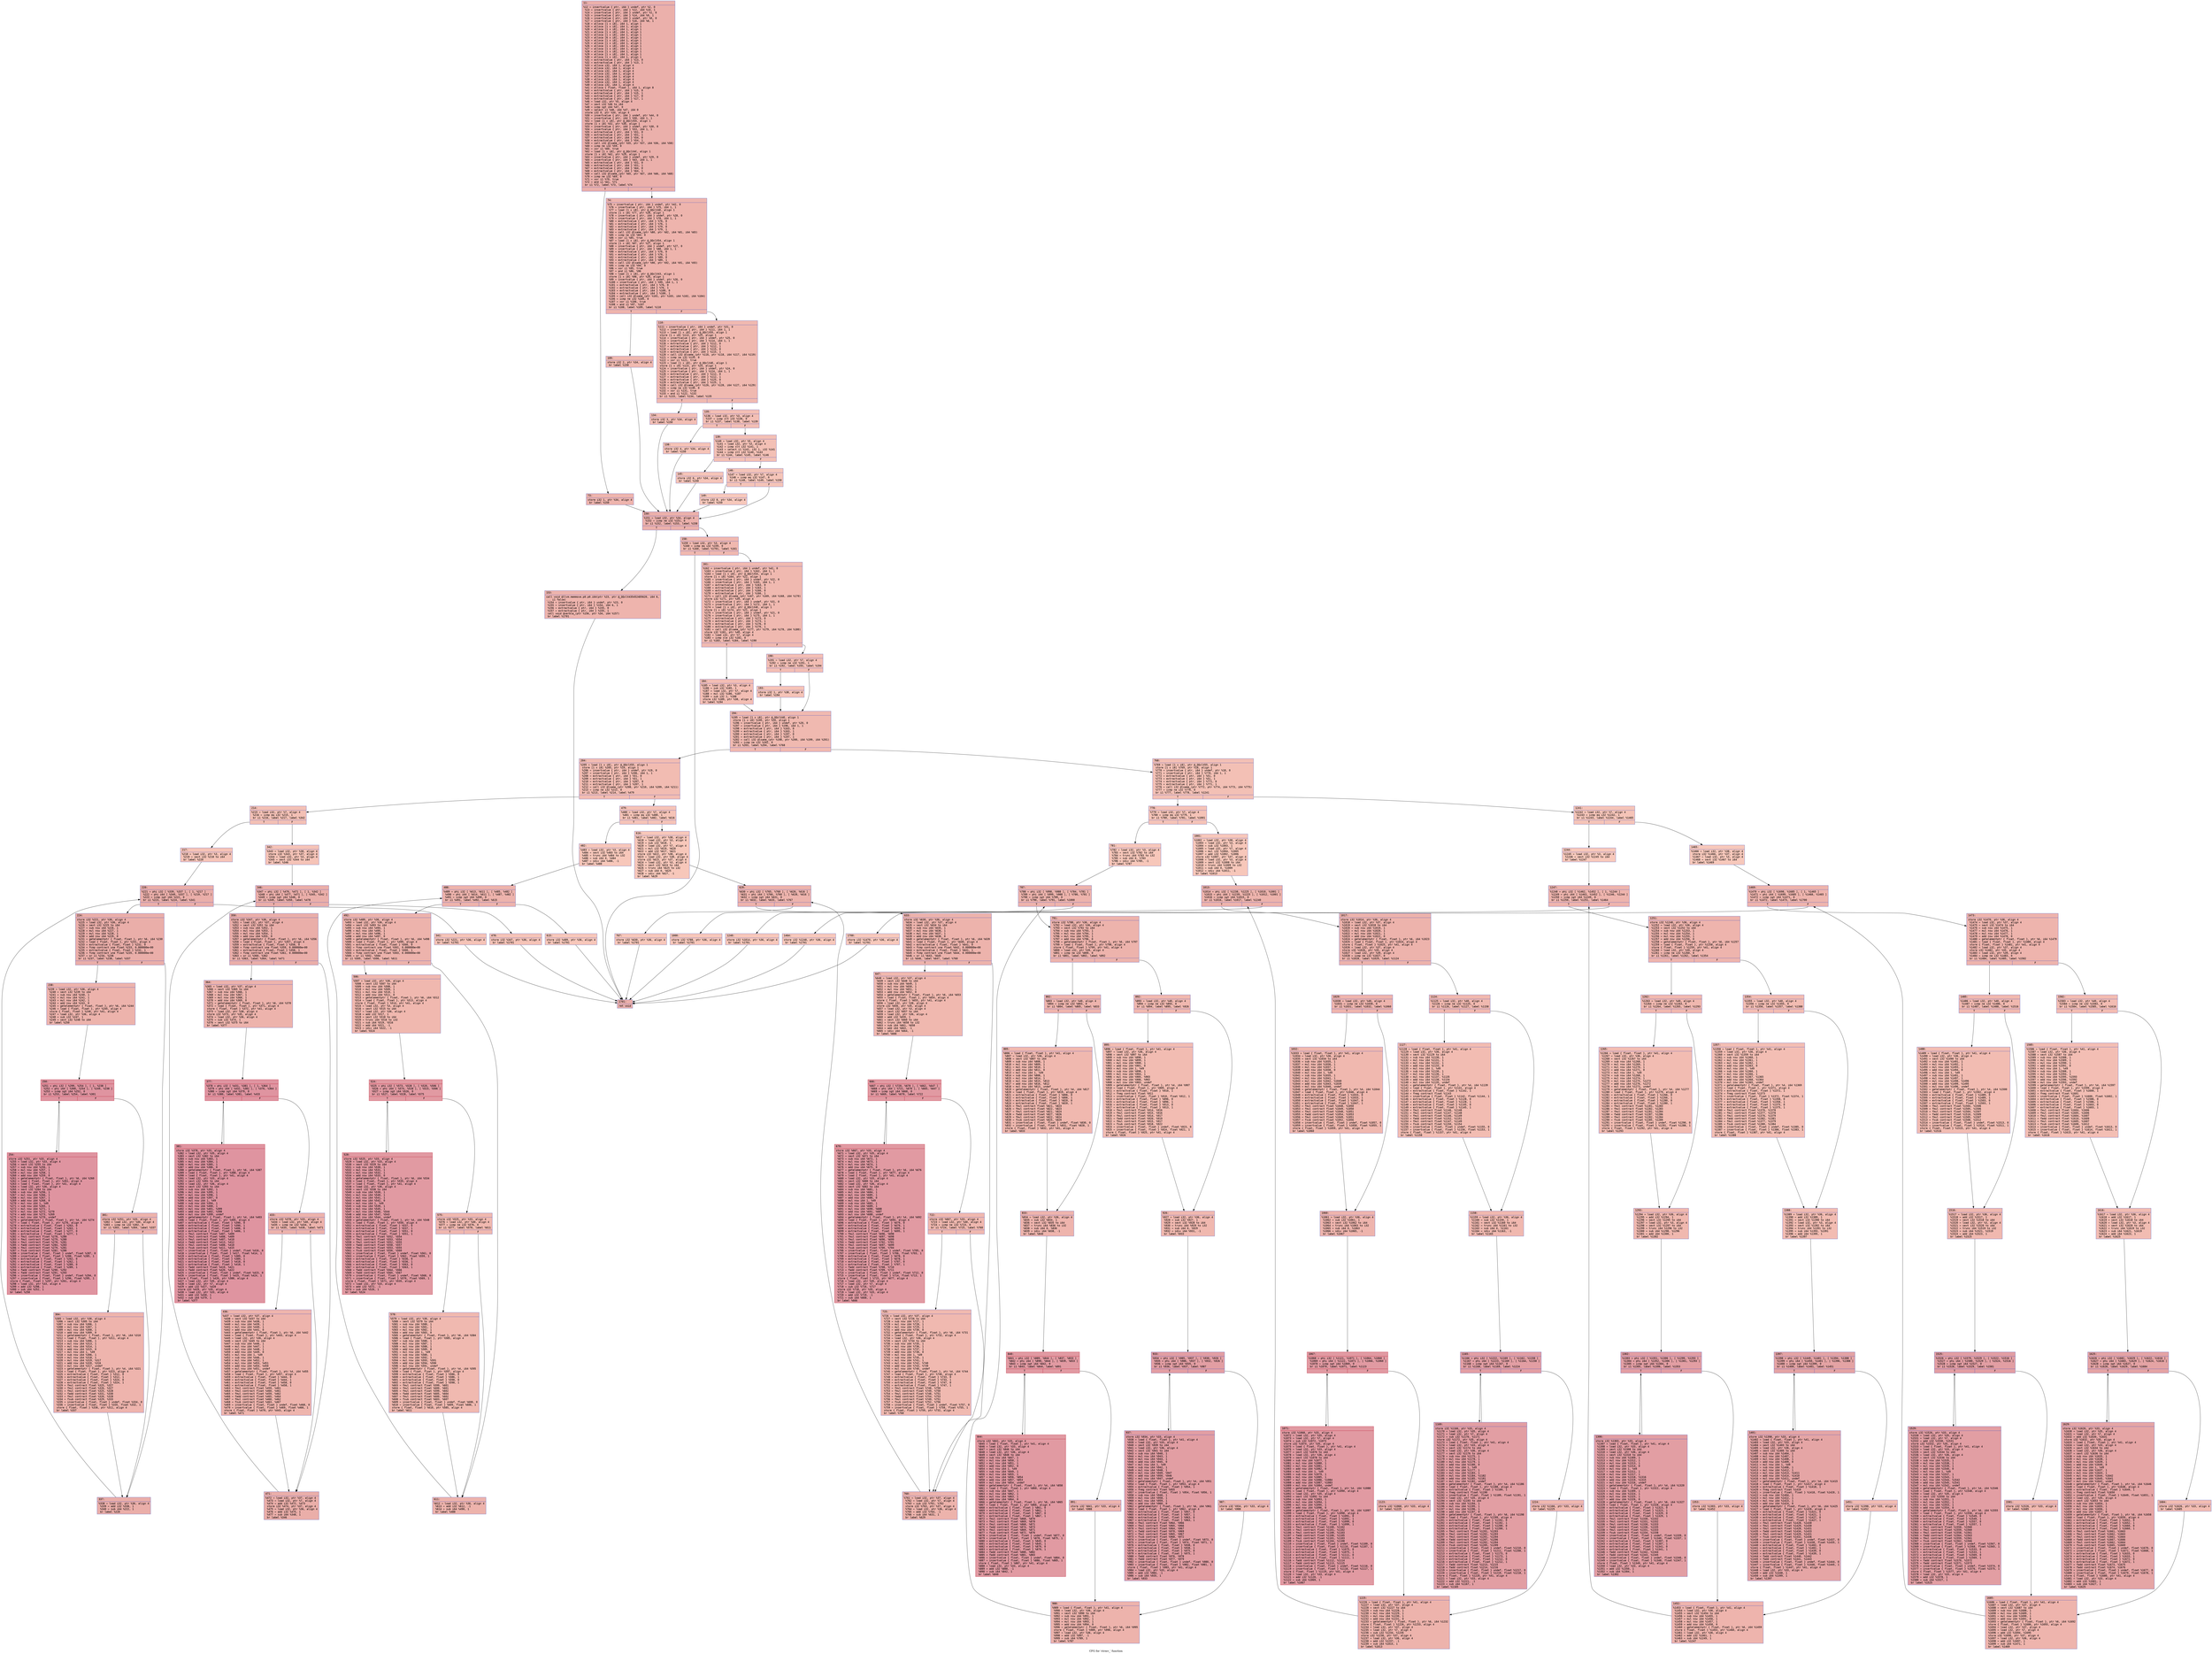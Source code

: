 digraph "CFG for 'ctrmv_' function" {
	label="CFG for 'ctrmv_' function";

	Node0x55ee0ff4a2f0 [shape=record,color="#3d50c3ff", style=filled, fillcolor="#d24b4070" fontname="Courier",label="{11:\l|  %12 = insertvalue \{ ptr, i64 \} undef, ptr %2, 0\l  %13 = insertvalue \{ ptr, i64 \} %12, i64 %10, 1\l  %14 = insertvalue \{ ptr, i64 \} undef, ptr %1, 0\l  %15 = insertvalue \{ ptr, i64 \} %14, i64 %9, 1\l  %16 = insertvalue \{ ptr, i64 \} undef, ptr %0, 0\l  %17 = insertvalue \{ ptr, i64 \} %16, i64 %8, 1\l  %18 = alloca [1 x i8], i64 1, align 1\l  %19 = alloca [1 x i8], i64 1, align 1\l  %20 = alloca [1 x i8], i64 1, align 1\l  %21 = alloca [1 x i8], i64 1, align 1\l  %22 = alloca [1 x i8], i64 1, align 1\l  %23 = alloca [6 x i8], i64 1, align 1\l  %24 = alloca [1 x i8], i64 1, align 1\l  %25 = alloca [1 x i8], i64 1, align 1\l  %26 = alloca [1 x i8], i64 1, align 1\l  %27 = alloca [1 x i8], i64 1, align 1\l  %28 = alloca [1 x i8], i64 1, align 1\l  %29 = alloca [1 x i8], i64 1, align 1\l  %30 = alloca [1 x i8], i64 1, align 1\l  %31 = extractvalue \{ ptr, i64 \} %13, 0\l  %32 = extractvalue \{ ptr, i64 \} %13, 1\l  %33 = alloca i32, i64 1, align 4\l  %34 = alloca i32, i64 1, align 4\l  %35 = alloca i32, i64 1, align 4\l  %36 = alloca i32, i64 1, align 4\l  %37 = alloca i32, i64 1, align 4\l  %38 = alloca i32, i64 1, align 4\l  %39 = alloca i32, i64 1, align 4\l  %40 = alloca i32, i64 1, align 4\l  %41 = alloca \{ float, float \}, i64 1, align 8\l  %42 = extractvalue \{ ptr, i64 \} %15, 0\l  %43 = extractvalue \{ ptr, i64 \} %15, 1\l  %44 = extractvalue \{ ptr, i64 \} %17, 0\l  %45 = extractvalue \{ ptr, i64 \} %17, 1\l  %46 = load i32, ptr %5, align 4\l  %47 = sext i32 %46 to i64\l  %48 = icmp sgt i64 %47, 0\l  %49 = select i1 %48, i64 %47, i64 0\l  store i32 0, ptr %34, align 4\l  %50 = insertvalue \{ ptr, i64 \} undef, ptr %44, 0\l  %51 = insertvalue \{ ptr, i64 \} %50, i64 1, 1\l  %52 = load [1 x i8], ptr @_QQclX55, align 1\l  store [1 x i8] %52, ptr %30, align 1\l  %53 = insertvalue \{ ptr, i64 \} undef, ptr %30, 0\l  %54 = insertvalue \{ ptr, i64 \} %53, i64 1, 1\l  %55 = extractvalue \{ ptr, i64 \} %51, 0\l  %56 = extractvalue \{ ptr, i64 \} %51, 1\l  %57 = extractvalue \{ ptr, i64 \} %54, 0\l  %58 = extractvalue \{ ptr, i64 \} %54, 1\l  %59 = call i32 @lsame_(ptr %55, ptr %57, i64 %56, i64 %58)\l  %60 = icmp ne i32 %59, 0\l  %61 = xor i1 %60, true\l  %62 = load [1 x i8], ptr @_QQclX4C, align 1\l  store [1 x i8] %62, ptr %29, align 1\l  %63 = insertvalue \{ ptr, i64 \} undef, ptr %29, 0\l  %64 = insertvalue \{ ptr, i64 \} %63, i64 1, 1\l  %65 = extractvalue \{ ptr, i64 \} %51, 0\l  %66 = extractvalue \{ ptr, i64 \} %51, 1\l  %67 = extractvalue \{ ptr, i64 \} %64, 0\l  %68 = extractvalue \{ ptr, i64 \} %64, 1\l  %69 = call i32 @lsame_(ptr %65, ptr %67, i64 %66, i64 %68)\l  %70 = icmp ne i32 %69, 0\l  %71 = xor i1 %70, true\l  %72 = and i1 %61, %71\l  br i1 %72, label %73, label %74\l|{<s0>T|<s1>F}}"];
	Node0x55ee0ff4a2f0:s0 -> Node0x55ee0ff4cf60[tooltip="11 -> 73\nProbability 50.00%" ];
	Node0x55ee0ff4a2f0:s1 -> Node0x55ee0ff4cfb0[tooltip="11 -> 74\nProbability 50.00%" ];
	Node0x55ee0ff4cf60 [shape=record,color="#3d50c3ff", style=filled, fillcolor="#d8564670" fontname="Courier",label="{73:\l|  store i32 1, ptr %34, align 4\l  br label %150\l}"];
	Node0x55ee0ff4cf60 -> Node0x55ee0ff4d150[tooltip="73 -> 150\nProbability 100.00%" ];
	Node0x55ee0ff4cfb0 [shape=record,color="#3d50c3ff", style=filled, fillcolor="#d8564670" fontname="Courier",label="{74:\l|  %75 = insertvalue \{ ptr, i64 \} undef, ptr %42, 0\l  %76 = insertvalue \{ ptr, i64 \} %75, i64 1, 1\l  %77 = load [1 x i8], ptr @_QQclX4E, align 1\l  store [1 x i8] %77, ptr %28, align 1\l  %78 = insertvalue \{ ptr, i64 \} undef, ptr %28, 0\l  %79 = insertvalue \{ ptr, i64 \} %78, i64 1, 1\l  %80 = extractvalue \{ ptr, i64 \} %76, 0\l  %81 = extractvalue \{ ptr, i64 \} %76, 1\l  %82 = extractvalue \{ ptr, i64 \} %79, 0\l  %83 = extractvalue \{ ptr, i64 \} %79, 1\l  %84 = call i32 @lsame_(ptr %80, ptr %82, i64 %81, i64 %83)\l  %85 = icmp ne i32 %84, 0\l  %86 = xor i1 %85, true\l  %87 = load [1 x i8], ptr @_QQclX54, align 1\l  store [1 x i8] %87, ptr %27, align 1\l  %88 = insertvalue \{ ptr, i64 \} undef, ptr %27, 0\l  %89 = insertvalue \{ ptr, i64 \} %88, i64 1, 1\l  %90 = extractvalue \{ ptr, i64 \} %76, 0\l  %91 = extractvalue \{ ptr, i64 \} %76, 1\l  %92 = extractvalue \{ ptr, i64 \} %89, 0\l  %93 = extractvalue \{ ptr, i64 \} %89, 1\l  %94 = call i32 @lsame_(ptr %90, ptr %92, i64 %91, i64 %93)\l  %95 = icmp ne i32 %94, 0\l  %96 = xor i1 %95, true\l  %97 = and i1 %86, %96\l  %98 = load [1 x i8], ptr @_QQclX43, align 1\l  store [1 x i8] %98, ptr %26, align 1\l  %99 = insertvalue \{ ptr, i64 \} undef, ptr %26, 0\l  %100 = insertvalue \{ ptr, i64 \} %99, i64 1, 1\l  %101 = extractvalue \{ ptr, i64 \} %76, 0\l  %102 = extractvalue \{ ptr, i64 \} %76, 1\l  %103 = extractvalue \{ ptr, i64 \} %100, 0\l  %104 = extractvalue \{ ptr, i64 \} %100, 1\l  %105 = call i32 @lsame_(ptr %101, ptr %103, i64 %102, i64 %104)\l  %106 = icmp ne i32 %105, 0\l  %107 = xor i1 %106, true\l  %108 = and i1 %97, %107\l  br i1 %108, label %109, label %110\l|{<s0>T|<s1>F}}"];
	Node0x55ee0ff4cfb0:s0 -> Node0x55ee0ff4bce0[tooltip="74 -> 109\nProbability 50.00%" ];
	Node0x55ee0ff4cfb0:s1 -> Node0x55ee0ff4f270[tooltip="74 -> 110\nProbability 50.00%" ];
	Node0x55ee0ff4bce0 [shape=record,color="#3d50c3ff", style=filled, fillcolor="#de614d70" fontname="Courier",label="{109:\l|  store i32 2, ptr %34, align 4\l  br label %150\l}"];
	Node0x55ee0ff4bce0 -> Node0x55ee0ff4d150[tooltip="109 -> 150\nProbability 100.00%" ];
	Node0x55ee0ff4f270 [shape=record,color="#3d50c3ff", style=filled, fillcolor="#de614d70" fontname="Courier",label="{110:\l|  %111 = insertvalue \{ ptr, i64 \} undef, ptr %31, 0\l  %112 = insertvalue \{ ptr, i64 \} %111, i64 1, 1\l  %113 = load [1 x i8], ptr @_QQclX55, align 1\l  store [1 x i8] %113, ptr %25, align 1\l  %114 = insertvalue \{ ptr, i64 \} undef, ptr %25, 0\l  %115 = insertvalue \{ ptr, i64 \} %114, i64 1, 1\l  %116 = extractvalue \{ ptr, i64 \} %112, 0\l  %117 = extractvalue \{ ptr, i64 \} %112, 1\l  %118 = extractvalue \{ ptr, i64 \} %115, 0\l  %119 = extractvalue \{ ptr, i64 \} %115, 1\l  %120 = call i32 @lsame_(ptr %116, ptr %118, i64 %117, i64 %119)\l  %121 = icmp ne i32 %120, 0\l  %122 = xor i1 %121, true\l  %123 = load [1 x i8], ptr @_QQclX4E, align 1\l  store [1 x i8] %123, ptr %24, align 1\l  %124 = insertvalue \{ ptr, i64 \} undef, ptr %24, 0\l  %125 = insertvalue \{ ptr, i64 \} %124, i64 1, 1\l  %126 = extractvalue \{ ptr, i64 \} %112, 0\l  %127 = extractvalue \{ ptr, i64 \} %112, 1\l  %128 = extractvalue \{ ptr, i64 \} %125, 0\l  %129 = extractvalue \{ ptr, i64 \} %125, 1\l  %130 = call i32 @lsame_(ptr %126, ptr %128, i64 %127, i64 %129)\l  %131 = icmp ne i32 %130, 0\l  %132 = xor i1 %131, true\l  %133 = and i1 %122, %132\l  br i1 %133, label %134, label %135\l|{<s0>T|<s1>F}}"];
	Node0x55ee0ff4f270:s0 -> Node0x55ee0ff504d0[tooltip="110 -> 134\nProbability 50.00%" ];
	Node0x55ee0ff4f270:s1 -> Node0x55ee0ff50520[tooltip="110 -> 135\nProbability 50.00%" ];
	Node0x55ee0ff504d0 [shape=record,color="#3d50c3ff", style=filled, fillcolor="#e36c5570" fontname="Courier",label="{134:\l|  store i32 3, ptr %34, align 4\l  br label %150\l}"];
	Node0x55ee0ff504d0 -> Node0x55ee0ff4d150[tooltip="134 -> 150\nProbability 100.00%" ];
	Node0x55ee0ff50520 [shape=record,color="#3d50c3ff", style=filled, fillcolor="#e36c5570" fontname="Courier",label="{135:\l|  %136 = load i32, ptr %3, align 4\l  %137 = icmp slt i32 %136, 0\l  br i1 %137, label %138, label %139\l|{<s0>T|<s1>F}}"];
	Node0x55ee0ff50520:s0 -> Node0x55ee0ff50840[tooltip="135 -> 138\nProbability 37.50%" ];
	Node0x55ee0ff50520:s1 -> Node0x55ee0ff50890[tooltip="135 -> 139\nProbability 62.50%" ];
	Node0x55ee0ff50840 [shape=record,color="#3d50c3ff", style=filled, fillcolor="#e8765c70" fontname="Courier",label="{138:\l|  store i32 4, ptr %34, align 4\l  br label %150\l}"];
	Node0x55ee0ff50840 -> Node0x55ee0ff4d150[tooltip="138 -> 150\nProbability 100.00%" ];
	Node0x55ee0ff50890 [shape=record,color="#3d50c3ff", style=filled, fillcolor="#e5705870" fontname="Courier",label="{139:\l|  %140 = load i32, ptr %5, align 4\l  %141 = load i32, ptr %3, align 4\l  %142 = icmp slt i32 %141, 1\l  %143 = select i1 %142, i32 1, i32 %141\l  %144 = icmp slt i32 %140, %143\l  br i1 %144, label %145, label %146\l|{<s0>T|<s1>F}}"];
	Node0x55ee0ff50890:s0 -> Node0x55ee0ff50d70[tooltip="139 -> 145\nProbability 50.00%" ];
	Node0x55ee0ff50890:s1 -> Node0x55ee0ff50dc0[tooltip="139 -> 146\nProbability 50.00%" ];
	Node0x55ee0ff50d70 [shape=record,color="#3d50c3ff", style=filled, fillcolor="#e97a5f70" fontname="Courier",label="{145:\l|  store i32 6, ptr %34, align 4\l  br label %150\l}"];
	Node0x55ee0ff50d70 -> Node0x55ee0ff4d150[tooltip="145 -> 150\nProbability 100.00%" ];
	Node0x55ee0ff50dc0 [shape=record,color="#3d50c3ff", style=filled, fillcolor="#e97a5f70" fontname="Courier",label="{146:\l|  %147 = load i32, ptr %7, align 4\l  %148 = icmp eq i32 %147, 0\l  br i1 %148, label %149, label %150\l|{<s0>T|<s1>F}}"];
	Node0x55ee0ff50dc0:s0 -> Node0x55ee0ff510e0[tooltip="146 -> 149\nProbability 37.50%" ];
	Node0x55ee0ff50dc0:s1 -> Node0x55ee0ff4d150[tooltip="146 -> 150\nProbability 62.50%" ];
	Node0x55ee0ff510e0 [shape=record,color="#3d50c3ff", style=filled, fillcolor="#ed836670" fontname="Courier",label="{149:\l|  store i32 8, ptr %34, align 4\l  br label %150\l}"];
	Node0x55ee0ff510e0 -> Node0x55ee0ff4d150[tooltip="149 -> 150\nProbability 100.00%" ];
	Node0x55ee0ff4d150 [shape=record,color="#3d50c3ff", style=filled, fillcolor="#d24b4070" fontname="Courier",label="{150:\l|  %151 = load i32, ptr %34, align 4\l  %152 = icmp ne i32 %151, 0\l  br i1 %152, label %153, label %158\l|{<s0>T|<s1>F}}"];
	Node0x55ee0ff4d150:s0 -> Node0x55ee0ff51400[tooltip="150 -> 153\nProbability 62.50%" ];
	Node0x55ee0ff4d150:s1 -> Node0x55ee0ff51450[tooltip="150 -> 158\nProbability 37.50%" ];
	Node0x55ee0ff51400 [shape=record,color="#3d50c3ff", style=filled, fillcolor="#d8564670" fontname="Courier",label="{153:\l|  call void @llvm.memmove.p0.p0.i64(ptr %23, ptr @_QQclX4354524D5620, i64 6,\l... i1 false)\l  %154 = insertvalue \{ ptr, i64 \} undef, ptr %23, 0\l  %155 = insertvalue \{ ptr, i64 \} %154, i64 6, 1\l  %156 = extractvalue \{ ptr, i64 \} %155, 0\l  %157 = extractvalue \{ ptr, i64 \} %155, 1\l  call void @xerbla_(ptr %156, ptr %34, i64 %157)\l  br label %1701\l}"];
	Node0x55ee0ff51400 -> Node0x55ee0ff51a50[tooltip="153 -> 1701\nProbability 100.00%" ];
	Node0x55ee0ff51450 [shape=record,color="#3d50c3ff", style=filled, fillcolor="#dc5d4a70" fontname="Courier",label="{158:\l|  %159 = load i32, ptr %3, align 4\l  %160 = icmp eq i32 %159, 0\l  br i1 %160, label %1701, label %161\l|{<s0>T|<s1>F}}"];
	Node0x55ee0ff51450:s0 -> Node0x55ee0ff51a50[tooltip="158 -> 1701\nProbability 37.50%" ];
	Node0x55ee0ff51450:s1 -> Node0x55ee0ff51c20[tooltip="158 -> 161\nProbability 62.50%" ];
	Node0x55ee0ff51c20 [shape=record,color="#3d50c3ff", style=filled, fillcolor="#de614d70" fontname="Courier",label="{161:\l|  %162 = insertvalue \{ ptr, i64 \} undef, ptr %42, 0\l  %163 = insertvalue \{ ptr, i64 \} %162, i64 1, 1\l  %164 = load [1 x i8], ptr @_QQclX54, align 1\l  store [1 x i8] %164, ptr %22, align 1\l  %165 = insertvalue \{ ptr, i64 \} undef, ptr %22, 0\l  %166 = insertvalue \{ ptr, i64 \} %165, i64 1, 1\l  %167 = extractvalue \{ ptr, i64 \} %163, 0\l  %168 = extractvalue \{ ptr, i64 \} %163, 1\l  %169 = extractvalue \{ ptr, i64 \} %166, 0\l  %170 = extractvalue \{ ptr, i64 \} %166, 1\l  %171 = call i32 @lsame_(ptr %167, ptr %169, i64 %168, i64 %170)\l  store i32 %171, ptr %39, align 4\l  %172 = insertvalue \{ ptr, i64 \} undef, ptr %31, 0\l  %173 = insertvalue \{ ptr, i64 \} %172, i64 1, 1\l  %174 = load [1 x i8], ptr @_QQclX4E, align 1\l  store [1 x i8] %174, ptr %21, align 1\l  %175 = insertvalue \{ ptr, i64 \} undef, ptr %21, 0\l  %176 = insertvalue \{ ptr, i64 \} %175, i64 1, 1\l  %177 = extractvalue \{ ptr, i64 \} %173, 0\l  %178 = extractvalue \{ ptr, i64 \} %173, 1\l  %179 = extractvalue \{ ptr, i64 \} %176, 0\l  %180 = extractvalue \{ ptr, i64 \} %176, 1\l  %181 = call i32 @lsame_(ptr %177, ptr %179, i64 %178, i64 %180)\l  store i32 %181, ptr %40, align 4\l  %182 = load i32, ptr %7, align 4\l  %183 = icmp sle i32 %182, 0\l  br i1 %183, label %184, label %190\l|{<s0>T|<s1>F}}"];
	Node0x55ee0ff51c20:s0 -> Node0x55ee0ff52e50[tooltip="161 -> 184\nProbability 50.00%" ];
	Node0x55ee0ff51c20:s1 -> Node0x55ee0ff52ea0[tooltip="161 -> 190\nProbability 50.00%" ];
	Node0x55ee0ff52e50 [shape=record,color="#3d50c3ff", style=filled, fillcolor="#e36c5570" fontname="Courier",label="{184:\l|  %185 = load i32, ptr %3, align 4\l  %186 = sub i32 %185, 1\l  %187 = load i32, ptr %7, align 4\l  %188 = mul i32 %186, %187\l  %189 = sub i32 1, %188\l  store i32 %189, ptr %38, align 4\l  br label %194\l}"];
	Node0x55ee0ff52e50 -> Node0x55ee0ff532f0[tooltip="184 -> 194\nProbability 100.00%" ];
	Node0x55ee0ff52ea0 [shape=record,color="#3d50c3ff", style=filled, fillcolor="#e36c5570" fontname="Courier",label="{190:\l|  %191 = load i32, ptr %7, align 4\l  %192 = icmp ne i32 %191, 1\l  br i1 %192, label %193, label %194\l|{<s0>T|<s1>F}}"];
	Node0x55ee0ff52ea0:s0 -> Node0x55ee0ff4e1d0[tooltip="190 -> 193\nProbability 50.00%" ];
	Node0x55ee0ff52ea0:s1 -> Node0x55ee0ff532f0[tooltip="190 -> 194\nProbability 50.00%" ];
	Node0x55ee0ff4e1d0 [shape=record,color="#3d50c3ff", style=filled, fillcolor="#e8765c70" fontname="Courier",label="{193:\l|  store i32 1, ptr %38, align 4\l  br label %194\l}"];
	Node0x55ee0ff4e1d0 -> Node0x55ee0ff532f0[tooltip="193 -> 194\nProbability 100.00%" ];
	Node0x55ee0ff532f0 [shape=record,color="#3d50c3ff", style=filled, fillcolor="#de614d70" fontname="Courier",label="{194:\l|  %195 = load [1 x i8], ptr @_QQclX4E, align 1\l  store [1 x i8] %195, ptr %20, align 1\l  %196 = insertvalue \{ ptr, i64 \} undef, ptr %20, 0\l  %197 = insertvalue \{ ptr, i64 \} %196, i64 1, 1\l  %198 = extractvalue \{ ptr, i64 \} %163, 0\l  %199 = extractvalue \{ ptr, i64 \} %163, 1\l  %200 = extractvalue \{ ptr, i64 \} %197, 0\l  %201 = extractvalue \{ ptr, i64 \} %197, 1\l  %202 = call i32 @lsame_(ptr %198, ptr %200, i64 %199, i64 %201)\l  %203 = icmp ne i32 %202, 0\l  br i1 %203, label %204, label %768\l|{<s0>T|<s1>F}}"];
	Node0x55ee0ff532f0:s0 -> Node0x55ee0ff4ea80[tooltip="194 -> 204\nProbability 62.50%" ];
	Node0x55ee0ff532f0:s1 -> Node0x55ee0ff4ead0[tooltip="194 -> 768\nProbability 37.50%" ];
	Node0x55ee0ff4ea80 [shape=record,color="#3d50c3ff", style=filled, fillcolor="#e1675170" fontname="Courier",label="{204:\l|  %205 = load [1 x i8], ptr @_QQclX55, align 1\l  store [1 x i8] %205, ptr %19, align 1\l  %206 = insertvalue \{ ptr, i64 \} undef, ptr %19, 0\l  %207 = insertvalue \{ ptr, i64 \} %206, i64 1, 1\l  %208 = extractvalue \{ ptr, i64 \} %51, 0\l  %209 = extractvalue \{ ptr, i64 \} %51, 1\l  %210 = extractvalue \{ ptr, i64 \} %207, 0\l  %211 = extractvalue \{ ptr, i64 \} %207, 1\l  %212 = call i32 @lsame_(ptr %208, ptr %210, i64 %209, i64 %211)\l  %213 = icmp ne i32 %212, 0\l  br i1 %213, label %214, label %479\l|{<s0>T|<s1>F}}"];
	Node0x55ee0ff4ea80:s0 -> Node0x55ee0ff55620[tooltip="204 -> 214\nProbability 62.50%" ];
	Node0x55ee0ff4ea80:s1 -> Node0x55ee0ff55670[tooltip="204 -> 479\nProbability 37.50%" ];
	Node0x55ee0ff55620 [shape=record,color="#3d50c3ff", style=filled, fillcolor="#e5705870" fontname="Courier",label="{214:\l|  %215 = load i32, ptr %7, align 4\l  %216 = icmp eq i32 %215, 1\l  br i1 %216, label %217, label %342\l|{<s0>T|<s1>F}}"];
	Node0x55ee0ff55620:s0 -> Node0x55ee0ff55880[tooltip="214 -> 217\nProbability 50.00%" ];
	Node0x55ee0ff55620:s1 -> Node0x55ee0ff558d0[tooltip="214 -> 342\nProbability 50.00%" ];
	Node0x55ee0ff55880 [shape=record,color="#3d50c3ff", style=filled, fillcolor="#e8765c70" fontname="Courier",label="{217:\l|  %218 = load i32, ptr %3, align 4\l  %219 = sext i32 %218 to i64\l  br label %220\l}"];
	Node0x55ee0ff55880 -> Node0x55ee0ff55ac0[tooltip="217 -> 220\nProbability 100.00%" ];
	Node0x55ee0ff55ac0 [shape=record,color="#3d50c3ff", style=filled, fillcolor="#d0473d70" fontname="Courier",label="{220:\l|  %221 = phi i32 [ %339, %337 ], [ 1, %217 ]\l  %222 = phi i64 [ %340, %337 ], [ %219, %217 ]\l  %223 = icmp sgt i64 %222, 0\l  br i1 %223, label %224, label %341\l|{<s0>T|<s1>F}}"];
	Node0x55ee0ff55ac0:s0 -> Node0x55ee0ff55de0[tooltip="220 -> 224\nProbability 96.88%" ];
	Node0x55ee0ff55ac0:s1 -> Node0x55ee0ff55e30[tooltip="220 -> 341\nProbability 3.12%" ];
	Node0x55ee0ff55de0 [shape=record,color="#3d50c3ff", style=filled, fillcolor="#d0473d70" fontname="Courier",label="{224:\l|  store i32 %221, ptr %36, align 4\l  %225 = load i32, ptr %36, align 4\l  %226 = sext i32 %225 to i64\l  %227 = sub nsw i64 %226, 1\l  %228 = mul nsw i64 %227, 1\l  %229 = mul nsw i64 %228, 1\l  %230 = add nsw i64 %229, 0\l  %231 = getelementptr \{ float, float \}, ptr %6, i64 %230\l  %232 = load \{ float, float \}, ptr %231, align 4\l  %233 = extractvalue \{ float, float \} %232, 0\l  %234 = fcmp contract une float %233, 0.000000e+00\l  %235 = extractvalue \{ float, float \} %232, 1\l  %236 = fcmp contract une float %235, 0.000000e+00\l  %237 = or i1 %234, %236\l  br i1 %237, label %238, label %337\l|{<s0>T|<s1>F}}"];
	Node0x55ee0ff55de0:s0 -> Node0x55ee0ff566f0[tooltip="224 -> 238\nProbability 50.00%" ];
	Node0x55ee0ff55de0:s1 -> Node0x55ee0ff55b80[tooltip="224 -> 337\nProbability 50.00%" ];
	Node0x55ee0ff566f0 [shape=record,color="#3d50c3ff", style=filled, fillcolor="#d6524470" fontname="Courier",label="{238:\l|  %239 = load i32, ptr %36, align 4\l  %240 = sext i32 %239 to i64\l  %241 = sub nsw i64 %240, 1\l  %242 = mul nsw i64 %241, 1\l  %243 = mul nsw i64 %242, 1\l  %244 = add nsw i64 %243, 0\l  %245 = getelementptr \{ float, float \}, ptr %6, i64 %244\l  %246 = load \{ float, float \}, ptr %245, align 4\l  store \{ float, float \} %246, ptr %41, align 4\l  %247 = load i32, ptr %36, align 4\l  %248 = sub i32 %247, 1\l  %249 = sext i32 %248 to i64\l  br label %250\l}"];
	Node0x55ee0ff566f0 -> Node0x55ee0ff56e60[tooltip="238 -> 250\nProbability 100.00%" ];
	Node0x55ee0ff56e60 [shape=record,color="#b70d28ff", style=filled, fillcolor="#b70d2870" fontname="Courier",label="{250:\l|  %251 = phi i32 [ %299, %254 ], [ 1, %238 ]\l  %252 = phi i64 [ %300, %254 ], [ %249, %238 ]\l  %253 = icmp sgt i64 %252, 0\l  br i1 %253, label %254, label %301\l|{<s0>T|<s1>F}}"];
	Node0x55ee0ff56e60:s0 -> Node0x55ee0ff56f20[tooltip="250 -> 254\nProbability 96.88%" ];
	Node0x55ee0ff56e60:s1 -> Node0x55ee0ff57180[tooltip="250 -> 301\nProbability 3.12%" ];
	Node0x55ee0ff56f20 [shape=record,color="#b70d28ff", style=filled, fillcolor="#b70d2870" fontname="Courier",label="{254:\l|  store i32 %251, ptr %33, align 4\l  %255 = load i32, ptr %33, align 4\l  %256 = sext i32 %255 to i64\l  %257 = sub nsw i64 %256, 1\l  %258 = mul nsw i64 %257, 1\l  %259 = mul nsw i64 %258, 1\l  %260 = add nsw i64 %259, 0\l  %261 = getelementptr \{ float, float \}, ptr %6, i64 %260\l  %262 = load \{ float, float \}, ptr %261, align 4\l  %263 = load \{ float, float \}, ptr %41, align 4\l  %264 = load i32, ptr %36, align 4\l  %265 = sext i32 %264 to i64\l  %266 = sub nsw i64 %256, 1\l  %267 = mul nsw i64 %266, 1\l  %268 = mul nsw i64 %267, 1\l  %269 = add nsw i64 %268, 0\l  %270 = mul nsw i64 1, %49\l  %271 = sub nsw i64 %265, 1\l  %272 = mul nsw i64 %271, 1\l  %273 = mul nsw i64 %272, %270\l  %274 = add nsw i64 %273, %269\l  %275 = mul nsw i64 %270, undef\l  %276 = getelementptr \{ float, float \}, ptr %4, i64 %274\l  %277 = load \{ float, float \}, ptr %276, align 4\l  %278 = extractvalue \{ float, float \} %263, 0\l  %279 = extractvalue \{ float, float \} %263, 1\l  %280 = extractvalue \{ float, float \} %277, 0\l  %281 = extractvalue \{ float, float \} %277, 1\l  %282 = fmul contract float %278, %280\l  %283 = fmul contract float %279, %280\l  %284 = fmul contract float %278, %281\l  %285 = fadd contract float %284, %283\l  %286 = fmul contract float %279, %281\l  %287 = fsub contract float %282, %286\l  %288 = insertvalue \{ float, float \} undef, float %287, 0\l  %289 = insertvalue \{ float, float \} %288, float %285, 1\l  %290 = extractvalue \{ float, float \} %262, 0\l  %291 = extractvalue \{ float, float \} %262, 1\l  %292 = extractvalue \{ float, float \} %289, 0\l  %293 = extractvalue \{ float, float \} %289, 1\l  %294 = fadd contract float %290, %292\l  %295 = fadd contract float %291, %293\l  %296 = insertvalue \{ float, float \} undef, float %294, 0\l  %297 = insertvalue \{ float, float \} %296, float %295, 1\l  store \{ float, float \} %297, ptr %261, align 4\l  %298 = load i32, ptr %33, align 4\l  %299 = add i32 %298, 1\l  %300 = sub i64 %252, 1\l  br label %250\l}"];
	Node0x55ee0ff56f20 -> Node0x55ee0ff56e60[tooltip="254 -> 250\nProbability 100.00%" ];
	Node0x55ee0ff57180 [shape=record,color="#3d50c3ff", style=filled, fillcolor="#d6524470" fontname="Courier",label="{301:\l|  store i32 %251, ptr %33, align 4\l  %302 = load i32, ptr %40, align 4\l  %303 = icmp ne i32 %302, 0\l  br i1 %303, label %304, label %337\l|{<s0>T|<s1>F}}"];
	Node0x55ee0ff57180:s0 -> Node0x55ee0ff58fc0[tooltip="301 -> 304\nProbability 62.50%" ];
	Node0x55ee0ff57180:s1 -> Node0x55ee0ff55b80[tooltip="301 -> 337\nProbability 37.50%" ];
	Node0x55ee0ff58fc0 [shape=record,color="#3d50c3ff", style=filled, fillcolor="#d8564670" fontname="Courier",label="{304:\l|  %305 = load i32, ptr %36, align 4\l  %306 = sext i32 %305 to i64\l  %307 = sub nsw i64 %306, 1\l  %308 = mul nsw i64 %307, 1\l  %309 = mul nsw i64 %308, 1\l  %310 = add nsw i64 %309, 0\l  %311 = getelementptr \{ float, float \}, ptr %6, i64 %310\l  %312 = load \{ float, float \}, ptr %311, align 4\l  %313 = sub nsw i64 %306, 1\l  %314 = mul nsw i64 %313, 1\l  %315 = mul nsw i64 %314, 1\l  %316 = add nsw i64 %315, 0\l  %317 = mul nsw i64 1, %49\l  %318 = sub nsw i64 %306, 1\l  %319 = mul nsw i64 %318, 1\l  %320 = mul nsw i64 %319, %317\l  %321 = add nsw i64 %320, %316\l  %322 = mul nsw i64 %317, undef\l  %323 = getelementptr \{ float, float \}, ptr %4, i64 %321\l  %324 = load \{ float, float \}, ptr %323, align 4\l  %325 = extractvalue \{ float, float \} %312, 0\l  %326 = extractvalue \{ float, float \} %312, 1\l  %327 = extractvalue \{ float, float \} %324, 0\l  %328 = extractvalue \{ float, float \} %324, 1\l  %329 = fmul contract float %325, %327\l  %330 = fmul contract float %326, %327\l  %331 = fmul contract float %325, %328\l  %332 = fadd contract float %331, %330\l  %333 = fmul contract float %326, %328\l  %334 = fsub contract float %329, %333\l  %335 = insertvalue \{ float, float \} undef, float %334, 0\l  %336 = insertvalue \{ float, float \} %335, float %332, 1\l  store \{ float, float \} %336, ptr %311, align 4\l  br label %337\l}"];
	Node0x55ee0ff58fc0 -> Node0x55ee0ff55b80[tooltip="304 -> 337\nProbability 100.00%" ];
	Node0x55ee0ff55b80 [shape=record,color="#3d50c3ff", style=filled, fillcolor="#d0473d70" fontname="Courier",label="{337:\l|  %338 = load i32, ptr %36, align 4\l  %339 = add i32 %338, 1\l  %340 = sub i64 %222, 1\l  br label %220\l}"];
	Node0x55ee0ff55b80 -> Node0x55ee0ff55ac0[tooltip="337 -> 220\nProbability 100.00%" ];
	Node0x55ee0ff55e30 [shape=record,color="#3d50c3ff", style=filled, fillcolor="#e8765c70" fontname="Courier",label="{341:\l|  store i32 %221, ptr %36, align 4\l  br label %1701\l}"];
	Node0x55ee0ff55e30 -> Node0x55ee0ff51a50[tooltip="341 -> 1701\nProbability 100.00%" ];
	Node0x55ee0ff558d0 [shape=record,color="#3d50c3ff", style=filled, fillcolor="#e8765c70" fontname="Courier",label="{342:\l|  %343 = load i32, ptr %38, align 4\l  store i32 %343, ptr %37, align 4\l  %344 = load i32, ptr %3, align 4\l  %345 = sext i32 %344 to i64\l  br label %346\l}"];
	Node0x55ee0ff558d0 -> Node0x55ee0ff6e780[tooltip="342 -> 346\nProbability 100.00%" ];
	Node0x55ee0ff6e780 [shape=record,color="#3d50c3ff", style=filled, fillcolor="#d0473d70" fontname="Courier",label="{346:\l|  %347 = phi i32 [ %476, %471 ], [ 1, %342 ]\l  %348 = phi i64 [ %477, %471 ], [ %345, %342 ]\l  %349 = icmp sgt i64 %348, 0\l  br i1 %349, label %350, label %478\l|{<s0>T|<s1>F}}"];
	Node0x55ee0ff6e780:s0 -> Node0x55ee0ff6eaa0[tooltip="346 -> 350\nProbability 96.88%" ];
	Node0x55ee0ff6e780:s1 -> Node0x55ee0ff6eaf0[tooltip="346 -> 478\nProbability 3.12%" ];
	Node0x55ee0ff6eaa0 [shape=record,color="#3d50c3ff", style=filled, fillcolor="#d0473d70" fontname="Courier",label="{350:\l|  store i32 %347, ptr %36, align 4\l  %351 = load i32, ptr %37, align 4\l  %352 = sext i32 %351 to i64\l  %353 = sub nsw i64 %352, 1\l  %354 = mul nsw i64 %353, 1\l  %355 = mul nsw i64 %354, 1\l  %356 = add nsw i64 %355, 0\l  %357 = getelementptr \{ float, float \}, ptr %6, i64 %356\l  %358 = load \{ float, float \}, ptr %357, align 4\l  %359 = extractvalue \{ float, float \} %358, 0\l  %360 = fcmp contract une float %359, 0.000000e+00\l  %361 = extractvalue \{ float, float \} %358, 1\l  %362 = fcmp contract une float %361, 0.000000e+00\l  %363 = or i1 %360, %362\l  br i1 %363, label %364, label %471\l|{<s0>T|<s1>F}}"];
	Node0x55ee0ff6eaa0:s0 -> Node0x55ee0ff6f3b0[tooltip="350 -> 364\nProbability 50.00%" ];
	Node0x55ee0ff6eaa0:s1 -> Node0x55ee0ff6e840[tooltip="350 -> 471\nProbability 50.00%" ];
	Node0x55ee0ff6f3b0 [shape=record,color="#3d50c3ff", style=filled, fillcolor="#d6524470" fontname="Courier",label="{364:\l|  %365 = load i32, ptr %37, align 4\l  %366 = sext i32 %365 to i64\l  %367 = sub nsw i64 %366, 1\l  %368 = mul nsw i64 %367, 1\l  %369 = mul nsw i64 %368, 1\l  %370 = add nsw i64 %369, 0\l  %371 = getelementptr \{ float, float \}, ptr %6, i64 %370\l  %372 = load \{ float, float \}, ptr %371, align 4\l  store \{ float, float \} %372, ptr %41, align 4\l  %373 = load i32, ptr %38, align 4\l  store i32 %373, ptr %35, align 4\l  %374 = load i32, ptr %36, align 4\l  %375 = sub i32 %374, 1\l  %376 = sext i32 %375 to i64\l  br label %377\l}"];
	Node0x55ee0ff6f3b0 -> Node0x55ee0ff6fc40[tooltip="364 -> 377\nProbability 100.00%" ];
	Node0x55ee0ff6fc40 [shape=record,color="#b70d28ff", style=filled, fillcolor="#b70d2870" fontname="Courier",label="{377:\l|  %378 = phi i32 [ %431, %381 ], [ 1, %364 ]\l  %379 = phi i64 [ %432, %381 ], [ %376, %364 ]\l  %380 = icmp sgt i64 %379, 0\l  br i1 %380, label %381, label %433\l|{<s0>T|<s1>F}}"];
	Node0x55ee0ff6fc40:s0 -> Node0x55ee0ff6fd00[tooltip="377 -> 381\nProbability 96.88%" ];
	Node0x55ee0ff6fc40:s1 -> Node0x55ee0ff6ff60[tooltip="377 -> 433\nProbability 3.12%" ];
	Node0x55ee0ff6fd00 [shape=record,color="#b70d28ff", style=filled, fillcolor="#b70d2870" fontname="Courier",label="{381:\l|  store i32 %378, ptr %33, align 4\l  %382 = load i32, ptr %35, align 4\l  %383 = sext i32 %382 to i64\l  %384 = sub nsw i64 %383, 1\l  %385 = mul nsw i64 %384, 1\l  %386 = mul nsw i64 %385, 1\l  %387 = add nsw i64 %386, 0\l  %388 = getelementptr \{ float, float \}, ptr %6, i64 %387\l  %389 = load \{ float, float \}, ptr %388, align 4\l  %390 = load \{ float, float \}, ptr %41, align 4\l  %391 = load i32, ptr %33, align 4\l  %392 = sext i32 %391 to i64\l  %393 = load i32, ptr %36, align 4\l  %394 = sext i32 %393 to i64\l  %395 = sub nsw i64 %392, 1\l  %396 = mul nsw i64 %395, 1\l  %397 = mul nsw i64 %396, 1\l  %398 = add nsw i64 %397, 0\l  %399 = mul nsw i64 1, %49\l  %400 = sub nsw i64 %394, 1\l  %401 = mul nsw i64 %400, 1\l  %402 = mul nsw i64 %401, %399\l  %403 = add nsw i64 %402, %398\l  %404 = mul nsw i64 %399, undef\l  %405 = getelementptr \{ float, float \}, ptr %4, i64 %403\l  %406 = load \{ float, float \}, ptr %405, align 4\l  %407 = extractvalue \{ float, float \} %390, 0\l  %408 = extractvalue \{ float, float \} %390, 1\l  %409 = extractvalue \{ float, float \} %406, 0\l  %410 = extractvalue \{ float, float \} %406, 1\l  %411 = fmul contract float %407, %409\l  %412 = fmul contract float %408, %409\l  %413 = fmul contract float %407, %410\l  %414 = fadd contract float %413, %412\l  %415 = fmul contract float %408, %410\l  %416 = fsub contract float %411, %415\l  %417 = insertvalue \{ float, float \} undef, float %416, 0\l  %418 = insertvalue \{ float, float \} %417, float %414, 1\l  %419 = extractvalue \{ float, float \} %389, 0\l  %420 = extractvalue \{ float, float \} %389, 1\l  %421 = extractvalue \{ float, float \} %418, 0\l  %422 = extractvalue \{ float, float \} %418, 1\l  %423 = fadd contract float %419, %421\l  %424 = fadd contract float %420, %422\l  %425 = insertvalue \{ float, float \} undef, float %423, 0\l  %426 = insertvalue \{ float, float \} %425, float %424, 1\l  store \{ float, float \} %426, ptr %388, align 4\l  %427 = load i32, ptr %35, align 4\l  %428 = load i32, ptr %7, align 4\l  %429 = add i32 %427, %428\l  store i32 %429, ptr %35, align 4\l  %430 = load i32, ptr %33, align 4\l  %431 = add i32 %430, 1\l  %432 = sub i64 %379, 1\l  br label %377\l}"];
	Node0x55ee0ff6fd00 -> Node0x55ee0ff6fc40[tooltip="381 -> 377\nProbability 100.00%" ];
	Node0x55ee0ff6ff60 [shape=record,color="#3d50c3ff", style=filled, fillcolor="#d6524470" fontname="Courier",label="{433:\l|  store i32 %378, ptr %33, align 4\l  %434 = load i32, ptr %40, align 4\l  %435 = icmp ne i32 %434, 0\l  br i1 %435, label %436, label %471\l|{<s0>T|<s1>F}}"];
	Node0x55ee0ff6ff60:s0 -> Node0x55ee0ff55300[tooltip="433 -> 436\nProbability 62.50%" ];
	Node0x55ee0ff6ff60:s1 -> Node0x55ee0ff6e840[tooltip="433 -> 471\nProbability 37.50%" ];
	Node0x55ee0ff55300 [shape=record,color="#3d50c3ff", style=filled, fillcolor="#d8564670" fontname="Courier",label="{436:\l|  %437 = load i32, ptr %37, align 4\l  %438 = sext i32 %437 to i64\l  %439 = sub nsw i64 %438, 1\l  %440 = mul nsw i64 %439, 1\l  %441 = mul nsw i64 %440, 1\l  %442 = add nsw i64 %441, 0\l  %443 = getelementptr \{ float, float \}, ptr %6, i64 %442\l  %444 = load \{ float, float \}, ptr %443, align 4\l  %445 = load i32, ptr %36, align 4\l  %446 = sext i32 %445 to i64\l  %447 = sub nsw i64 %446, 1\l  %448 = mul nsw i64 %447, 1\l  %449 = mul nsw i64 %448, 1\l  %450 = add nsw i64 %449, 0\l  %451 = mul nsw i64 1, %49\l  %452 = sub nsw i64 %446, 1\l  %453 = mul nsw i64 %452, 1\l  %454 = mul nsw i64 %453, %451\l  %455 = add nsw i64 %454, %450\l  %456 = mul nsw i64 %451, undef\l  %457 = getelementptr \{ float, float \}, ptr %4, i64 %455\l  %458 = load \{ float, float \}, ptr %457, align 4\l  %459 = extractvalue \{ float, float \} %444, 0\l  %460 = extractvalue \{ float, float \} %444, 1\l  %461 = extractvalue \{ float, float \} %458, 0\l  %462 = extractvalue \{ float, float \} %458, 1\l  %463 = fmul contract float %459, %461\l  %464 = fmul contract float %460, %461\l  %465 = fmul contract float %459, %462\l  %466 = fadd contract float %465, %464\l  %467 = fmul contract float %460, %462\l  %468 = fsub contract float %463, %467\l  %469 = insertvalue \{ float, float \} undef, float %468, 0\l  %470 = insertvalue \{ float, float \} %469, float %466, 1\l  store \{ float, float \} %470, ptr %443, align 4\l  br label %471\l}"];
	Node0x55ee0ff55300 -> Node0x55ee0ff6e840[tooltip="436 -> 471\nProbability 100.00%" ];
	Node0x55ee0ff6e840 [shape=record,color="#3d50c3ff", style=filled, fillcolor="#d0473d70" fontname="Courier",label="{471:\l|  %472 = load i32, ptr %37, align 4\l  %473 = load i32, ptr %7, align 4\l  %474 = add i32 %472, %473\l  store i32 %474, ptr %37, align 4\l  %475 = load i32, ptr %36, align 4\l  %476 = add i32 %475, 1\l  %477 = sub i64 %348, 1\l  br label %346\l}"];
	Node0x55ee0ff6e840 -> Node0x55ee0ff6e780[tooltip="471 -> 346\nProbability 100.00%" ];
	Node0x55ee0ff6eaf0 [shape=record,color="#3d50c3ff", style=filled, fillcolor="#e8765c70" fontname="Courier",label="{478:\l|  store i32 %347, ptr %36, align 4\l  br label %1701\l}"];
	Node0x55ee0ff6eaf0 -> Node0x55ee0ff51a50[tooltip="478 -> 1701\nProbability 100.00%" ];
	Node0x55ee0ff55670 [shape=record,color="#3d50c3ff", style=filled, fillcolor="#e8765c70" fontname="Courier",label="{479:\l|  %480 = load i32, ptr %7, align 4\l  %481 = icmp eq i32 %480, 1\l  br i1 %481, label %482, label %616\l|{<s0>T|<s1>F}}"];
	Node0x55ee0ff55670:s0 -> Node0x55ee0ff75c70[tooltip="479 -> 482\nProbability 50.00%" ];
	Node0x55ee0ff55670:s1 -> Node0x55ee0ff75cc0[tooltip="479 -> 616\nProbability 50.00%" ];
	Node0x55ee0ff75c70 [shape=record,color="#3d50c3ff", style=filled, fillcolor="#ec7f6370" fontname="Courier",label="{482:\l|  %483 = load i32, ptr %3, align 4\l  %484 = sext i32 %483 to i64\l  %485 = trunc i64 %484 to i32\l  %486 = sub i64 0, %484\l  %487 = sdiv i64 %486, -1\l  br label %488\l}"];
	Node0x55ee0ff75c70 -> Node0x55ee0ff76040[tooltip="482 -> 488\nProbability 100.00%" ];
	Node0x55ee0ff76040 [shape=record,color="#3d50c3ff", style=filled, fillcolor="#d6524470" fontname="Courier",label="{488:\l|  %489 = phi i32 [ %613, %611 ], [ %485, %482 ]\l  %490 = phi i64 [ %614, %611 ], [ %487, %482 ]\l  %491 = icmp sgt i64 %490, 0\l  br i1 %491, label %492, label %615\l|{<s0>T|<s1>F}}"];
	Node0x55ee0ff76040:s0 -> Node0x55ee0ff76360[tooltip="488 -> 492\nProbability 96.88%" ];
	Node0x55ee0ff76040:s1 -> Node0x55ee0ff763b0[tooltip="488 -> 615\nProbability 3.12%" ];
	Node0x55ee0ff76360 [shape=record,color="#3d50c3ff", style=filled, fillcolor="#d6524470" fontname="Courier",label="{492:\l|  store i32 %489, ptr %36, align 4\l  %493 = load i32, ptr %36, align 4\l  %494 = sext i32 %493 to i64\l  %495 = sub nsw i64 %494, 1\l  %496 = mul nsw i64 %495, 1\l  %497 = mul nsw i64 %496, 1\l  %498 = add nsw i64 %497, 0\l  %499 = getelementptr \{ float, float \}, ptr %6, i64 %498\l  %500 = load \{ float, float \}, ptr %499, align 4\l  %501 = extractvalue \{ float, float \} %500, 0\l  %502 = fcmp contract une float %501, 0.000000e+00\l  %503 = extractvalue \{ float, float \} %500, 1\l  %504 = fcmp contract une float %503, 0.000000e+00\l  %505 = or i1 %502, %504\l  br i1 %505, label %506, label %611\l|{<s0>T|<s1>F}}"];
	Node0x55ee0ff76360:s0 -> Node0x55ee0ff76c70[tooltip="492 -> 506\nProbability 50.00%" ];
	Node0x55ee0ff76360:s1 -> Node0x55ee0ff76100[tooltip="492 -> 611\nProbability 50.00%" ];
	Node0x55ee0ff76c70 [shape=record,color="#3d50c3ff", style=filled, fillcolor="#dc5d4a70" fontname="Courier",label="{506:\l|  %507 = load i32, ptr %36, align 4\l  %508 = sext i32 %507 to i64\l  %509 = sub nsw i64 %508, 1\l  %510 = mul nsw i64 %509, 1\l  %511 = mul nsw i64 %510, 1\l  %512 = add nsw i64 %511, 0\l  %513 = getelementptr \{ float, float \}, ptr %6, i64 %512\l  %514 = load \{ float, float \}, ptr %513, align 4\l  store \{ float, float \} %514, ptr %41, align 4\l  %515 = load i32, ptr %3, align 4\l  %516 = sext i32 %515 to i64\l  %517 = load i32, ptr %36, align 4\l  %518 = add i32 %517, 1\l  %519 = sext i32 %518 to i64\l  %520 = trunc i64 %516 to i32\l  %521 = sub i64 %519, %516\l  %522 = add i64 %521, -1\l  %523 = sdiv i64 %522, -1\l  br label %524\l}"];
	Node0x55ee0ff76c70 -> Node0x55ee0ff776f0[tooltip="506 -> 524\nProbability 100.00%" ];
	Node0x55ee0ff776f0 [shape=record,color="#b70d28ff", style=filled, fillcolor="#bb1b2c70" fontname="Courier",label="{524:\l|  %525 = phi i32 [ %573, %528 ], [ %520, %506 ]\l  %526 = phi i64 [ %574, %528 ], [ %523, %506 ]\l  %527 = icmp sgt i64 %526, 0\l  br i1 %527, label %528, label %575\l|{<s0>T|<s1>F}}"];
	Node0x55ee0ff776f0:s0 -> Node0x55ee0ff777b0[tooltip="524 -> 528\nProbability 96.88%" ];
	Node0x55ee0ff776f0:s1 -> Node0x55ee0ff77a10[tooltip="524 -> 575\nProbability 3.12%" ];
	Node0x55ee0ff777b0 [shape=record,color="#b70d28ff", style=filled, fillcolor="#bb1b2c70" fontname="Courier",label="{528:\l|  store i32 %525, ptr %33, align 4\l  %529 = load i32, ptr %33, align 4\l  %530 = sext i32 %529 to i64\l  %531 = sub nsw i64 %530, 1\l  %532 = mul nsw i64 %531, 1\l  %533 = mul nsw i64 %532, 1\l  %534 = add nsw i64 %533, 0\l  %535 = getelementptr \{ float, float \}, ptr %6, i64 %534\l  %536 = load \{ float, float \}, ptr %535, align 4\l  %537 = load \{ float, float \}, ptr %41, align 4\l  %538 = load i32, ptr %36, align 4\l  %539 = sext i32 %538 to i64\l  %540 = sub nsw i64 %530, 1\l  %541 = mul nsw i64 %540, 1\l  %542 = mul nsw i64 %541, 1\l  %543 = add nsw i64 %542, 0\l  %544 = mul nsw i64 1, %49\l  %545 = sub nsw i64 %539, 1\l  %546 = mul nsw i64 %545, 1\l  %547 = mul nsw i64 %546, %544\l  %548 = add nsw i64 %547, %543\l  %549 = mul nsw i64 %544, undef\l  %550 = getelementptr \{ float, float \}, ptr %4, i64 %548\l  %551 = load \{ float, float \}, ptr %550, align 4\l  %552 = extractvalue \{ float, float \} %537, 0\l  %553 = extractvalue \{ float, float \} %537, 1\l  %554 = extractvalue \{ float, float \} %551, 0\l  %555 = extractvalue \{ float, float \} %551, 1\l  %556 = fmul contract float %552, %554\l  %557 = fmul contract float %553, %554\l  %558 = fmul contract float %552, %555\l  %559 = fadd contract float %558, %557\l  %560 = fmul contract float %553, %555\l  %561 = fsub contract float %556, %560\l  %562 = insertvalue \{ float, float \} undef, float %561, 0\l  %563 = insertvalue \{ float, float \} %562, float %559, 1\l  %564 = extractvalue \{ float, float \} %536, 0\l  %565 = extractvalue \{ float, float \} %536, 1\l  %566 = extractvalue \{ float, float \} %563, 0\l  %567 = extractvalue \{ float, float \} %563, 1\l  %568 = fadd contract float %564, %566\l  %569 = fadd contract float %565, %567\l  %570 = insertvalue \{ float, float \} undef, float %568, 0\l  %571 = insertvalue \{ float, float \} %570, float %569, 1\l  store \{ float, float \} %571, ptr %535, align 4\l  %572 = load i32, ptr %33, align 4\l  %573 = add i32 %572, -1\l  %574 = sub i64 %526, 1\l  br label %524\l}"];
	Node0x55ee0ff777b0 -> Node0x55ee0ff776f0[tooltip="528 -> 524\nProbability 100.00%" ];
	Node0x55ee0ff77a10 [shape=record,color="#3d50c3ff", style=filled, fillcolor="#dc5d4a70" fontname="Courier",label="{575:\l|  store i32 %525, ptr %33, align 4\l  %576 = load i32, ptr %40, align 4\l  %577 = icmp ne i32 %576, 0\l  br i1 %577, label %578, label %611\l|{<s0>T|<s1>F}}"];
	Node0x55ee0ff77a10:s0 -> Node0x55ee0ff79850[tooltip="575 -> 578\nProbability 62.50%" ];
	Node0x55ee0ff77a10:s1 -> Node0x55ee0ff76100[tooltip="575 -> 611\nProbability 37.50%" ];
	Node0x55ee0ff79850 [shape=record,color="#3d50c3ff", style=filled, fillcolor="#de614d70" fontname="Courier",label="{578:\l|  %579 = load i32, ptr %36, align 4\l  %580 = sext i32 %579 to i64\l  %581 = sub nsw i64 %580, 1\l  %582 = mul nsw i64 %581, 1\l  %583 = mul nsw i64 %582, 1\l  %584 = add nsw i64 %583, 0\l  %585 = getelementptr \{ float, float \}, ptr %6, i64 %584\l  %586 = load \{ float, float \}, ptr %585, align 4\l  %587 = sub nsw i64 %580, 1\l  %588 = mul nsw i64 %587, 1\l  %589 = mul nsw i64 %588, 1\l  %590 = add nsw i64 %589, 0\l  %591 = mul nsw i64 1, %49\l  %592 = sub nsw i64 %580, 1\l  %593 = mul nsw i64 %592, 1\l  %594 = mul nsw i64 %593, %591\l  %595 = add nsw i64 %594, %590\l  %596 = mul nsw i64 %591, undef\l  %597 = getelementptr \{ float, float \}, ptr %4, i64 %595\l  %598 = load \{ float, float \}, ptr %597, align 4\l  %599 = extractvalue \{ float, float \} %586, 0\l  %600 = extractvalue \{ float, float \} %586, 1\l  %601 = extractvalue \{ float, float \} %598, 0\l  %602 = extractvalue \{ float, float \} %598, 1\l  %603 = fmul contract float %599, %601\l  %604 = fmul contract float %600, %601\l  %605 = fmul contract float %599, %602\l  %606 = fadd contract float %605, %604\l  %607 = fmul contract float %600, %602\l  %608 = fsub contract float %603, %607\l  %609 = insertvalue \{ float, float \} undef, float %608, 0\l  %610 = insertvalue \{ float, float \} %609, float %606, 1\l  store \{ float, float \} %610, ptr %585, align 4\l  br label %611\l}"];
	Node0x55ee0ff79850 -> Node0x55ee0ff76100[tooltip="578 -> 611\nProbability 100.00%" ];
	Node0x55ee0ff76100 [shape=record,color="#3d50c3ff", style=filled, fillcolor="#d6524470" fontname="Courier",label="{611:\l|  %612 = load i32, ptr %36, align 4\l  %613 = add i32 %612, -1\l  %614 = sub i64 %490, 1\l  br label %488\l}"];
	Node0x55ee0ff76100 -> Node0x55ee0ff76040[tooltip="611 -> 488\nProbability 100.00%" ];
	Node0x55ee0ff763b0 [shape=record,color="#3d50c3ff", style=filled, fillcolor="#ec7f6370" fontname="Courier",label="{615:\l|  store i32 %489, ptr %36, align 4\l  br label %1701\l}"];
	Node0x55ee0ff763b0 -> Node0x55ee0ff51a50[tooltip="615 -> 1701\nProbability 100.00%" ];
	Node0x55ee0ff75cc0 [shape=record,color="#3d50c3ff", style=filled, fillcolor="#ec7f6370" fontname="Courier",label="{616:\l|  %617 = load i32, ptr %38, align 4\l  %618 = load i32, ptr %3, align 4\l  %619 = sub i32 %618, 1\l  %620 = load i32, ptr %7, align 4\l  %621 = mul i32 %619, %620\l  %622 = add i32 %617, %621\l  store i32 %622, ptr %38, align 4\l  %623 = load i32, ptr %38, align 4\l  store i32 %623, ptr %37, align 4\l  %624 = load i32, ptr %3, align 4\l  %625 = sext i32 %624 to i64\l  %626 = trunc i64 %625 to i32\l  %627 = sub i64 0, %625\l  %628 = sdiv i64 %627, -1\l  br label %629\l}"];
	Node0x55ee0ff75cc0 -> Node0x55ee0ff7b700[tooltip="616 -> 629\nProbability 100.00%" ];
	Node0x55ee0ff7b700 [shape=record,color="#3d50c3ff", style=filled, fillcolor="#d6524470" fontname="Courier",label="{629:\l|  %630 = phi i32 [ %765, %760 ], [ %626, %616 ]\l  %631 = phi i64 [ %766, %760 ], [ %628, %616 ]\l  %632 = icmp sgt i64 %631, 0\l  br i1 %632, label %633, label %767\l|{<s0>T|<s1>F}}"];
	Node0x55ee0ff7b700:s0 -> Node0x55ee0ff7ba20[tooltip="629 -> 633\nProbability 96.88%" ];
	Node0x55ee0ff7b700:s1 -> Node0x55ee0ff7ba70[tooltip="629 -> 767\nProbability 3.12%" ];
	Node0x55ee0ff7ba20 [shape=record,color="#3d50c3ff", style=filled, fillcolor="#d6524470" fontname="Courier",label="{633:\l|  store i32 %630, ptr %36, align 4\l  %634 = load i32, ptr %37, align 4\l  %635 = sext i32 %634 to i64\l  %636 = sub nsw i64 %635, 1\l  %637 = mul nsw i64 %636, 1\l  %638 = mul nsw i64 %637, 1\l  %639 = add nsw i64 %638, 0\l  %640 = getelementptr \{ float, float \}, ptr %6, i64 %639\l  %641 = load \{ float, float \}, ptr %640, align 4\l  %642 = extractvalue \{ float, float \} %641, 0\l  %643 = fcmp contract une float %642, 0.000000e+00\l  %644 = extractvalue \{ float, float \} %641, 1\l  %645 = fcmp contract une float %644, 0.000000e+00\l  %646 = or i1 %643, %645\l  br i1 %646, label %647, label %760\l|{<s0>T|<s1>F}}"];
	Node0x55ee0ff7ba20:s0 -> Node0x55ee0ff7c330[tooltip="633 -> 647\nProbability 50.00%" ];
	Node0x55ee0ff7ba20:s1 -> Node0x55ee0ff7b7c0[tooltip="633 -> 760\nProbability 50.00%" ];
	Node0x55ee0ff7c330 [shape=record,color="#3d50c3ff", style=filled, fillcolor="#dc5d4a70" fontname="Courier",label="{647:\l|  %648 = load i32, ptr %37, align 4\l  %649 = sext i32 %648 to i64\l  %650 = sub nsw i64 %649, 1\l  %651 = mul nsw i64 %650, 1\l  %652 = mul nsw i64 %651, 1\l  %653 = add nsw i64 %652, 0\l  %654 = getelementptr \{ float, float \}, ptr %6, i64 %653\l  %655 = load \{ float, float \}, ptr %654, align 4\l  store \{ float, float \} %655, ptr %41, align 4\l  %656 = load i32, ptr %38, align 4\l  store i32 %656, ptr %35, align 4\l  %657 = load i32, ptr %3, align 4\l  %658 = sext i32 %657 to i64\l  %659 = load i32, ptr %36, align 4\l  %660 = add i32 %659, 1\l  %661 = sext i32 %660 to i64\l  %662 = trunc i64 %658 to i32\l  %663 = sub i64 %661, %658\l  %664 = add i64 %663, -1\l  %665 = sdiv i64 %664, -1\l  br label %666\l}"];
	Node0x55ee0ff7c330 -> Node0x55ee0ff7ced0[tooltip="647 -> 666\nProbability 100.00%" ];
	Node0x55ee0ff7ced0 [shape=record,color="#b70d28ff", style=filled, fillcolor="#bb1b2c70" fontname="Courier",label="{666:\l|  %667 = phi i32 [ %720, %670 ], [ %662, %647 ]\l  %668 = phi i64 [ %721, %670 ], [ %665, %647 ]\l  %669 = icmp sgt i64 %668, 0\l  br i1 %669, label %670, label %722\l|{<s0>T|<s1>F}}"];
	Node0x55ee0ff7ced0:s0 -> Node0x55ee0ff7cf90[tooltip="666 -> 670\nProbability 96.88%" ];
	Node0x55ee0ff7ced0:s1 -> Node0x55ee0ff7d1f0[tooltip="666 -> 722\nProbability 3.12%" ];
	Node0x55ee0ff7cf90 [shape=record,color="#b70d28ff", style=filled, fillcolor="#bb1b2c70" fontname="Courier",label="{670:\l|  store i32 %667, ptr %33, align 4\l  %671 = load i32, ptr %35, align 4\l  %672 = sext i32 %671 to i64\l  %673 = sub nsw i64 %672, 1\l  %674 = mul nsw i64 %673, 1\l  %675 = mul nsw i64 %674, 1\l  %676 = add nsw i64 %675, 0\l  %677 = getelementptr \{ float, float \}, ptr %6, i64 %676\l  %678 = load \{ float, float \}, ptr %677, align 4\l  %679 = load \{ float, float \}, ptr %41, align 4\l  %680 = load i32, ptr %33, align 4\l  %681 = sext i32 %680 to i64\l  %682 = load i32, ptr %36, align 4\l  %683 = sext i32 %682 to i64\l  %684 = sub nsw i64 %681, 1\l  %685 = mul nsw i64 %684, 1\l  %686 = mul nsw i64 %685, 1\l  %687 = add nsw i64 %686, 0\l  %688 = mul nsw i64 1, %49\l  %689 = sub nsw i64 %683, 1\l  %690 = mul nsw i64 %689, 1\l  %691 = mul nsw i64 %690, %688\l  %692 = add nsw i64 %691, %687\l  %693 = mul nsw i64 %688, undef\l  %694 = getelementptr \{ float, float \}, ptr %4, i64 %692\l  %695 = load \{ float, float \}, ptr %694, align 4\l  %696 = extractvalue \{ float, float \} %679, 0\l  %697 = extractvalue \{ float, float \} %679, 1\l  %698 = extractvalue \{ float, float \} %695, 0\l  %699 = extractvalue \{ float, float \} %695, 1\l  %700 = fmul contract float %696, %698\l  %701 = fmul contract float %697, %698\l  %702 = fmul contract float %696, %699\l  %703 = fadd contract float %702, %701\l  %704 = fmul contract float %697, %699\l  %705 = fsub contract float %700, %704\l  %706 = insertvalue \{ float, float \} undef, float %705, 0\l  %707 = insertvalue \{ float, float \} %706, float %703, 1\l  %708 = extractvalue \{ float, float \} %678, 0\l  %709 = extractvalue \{ float, float \} %678, 1\l  %710 = extractvalue \{ float, float \} %707, 0\l  %711 = extractvalue \{ float, float \} %707, 1\l  %712 = fadd contract float %708, %710\l  %713 = fadd contract float %709, %711\l  %714 = insertvalue \{ float, float \} undef, float %712, 0\l  %715 = insertvalue \{ float, float \} %714, float %713, 1\l  store \{ float, float \} %715, ptr %677, align 4\l  %716 = load i32, ptr %35, align 4\l  %717 = load i32, ptr %7, align 4\l  %718 = sub i32 %716, %717\l  store i32 %718, ptr %35, align 4\l  %719 = load i32, ptr %33, align 4\l  %720 = add i32 %719, -1\l  %721 = sub i64 %668, 1\l  br label %666\l}"];
	Node0x55ee0ff7cf90 -> Node0x55ee0ff7ced0[tooltip="670 -> 666\nProbability 100.00%" ];
	Node0x55ee0ff7d1f0 [shape=record,color="#3d50c3ff", style=filled, fillcolor="#dc5d4a70" fontname="Courier",label="{722:\l|  store i32 %667, ptr %33, align 4\l  %723 = load i32, ptr %40, align 4\l  %724 = icmp ne i32 %723, 0\l  br i1 %724, label %725, label %760\l|{<s0>T|<s1>F}}"];
	Node0x55ee0ff7d1f0:s0 -> Node0x55ee0ff7f350[tooltip="722 -> 725\nProbability 62.50%" ];
	Node0x55ee0ff7d1f0:s1 -> Node0x55ee0ff7b7c0[tooltip="722 -> 760\nProbability 37.50%" ];
	Node0x55ee0ff7f350 [shape=record,color="#3d50c3ff", style=filled, fillcolor="#de614d70" fontname="Courier",label="{725:\l|  %726 = load i32, ptr %37, align 4\l  %727 = sext i32 %726 to i64\l  %728 = sub nsw i64 %727, 1\l  %729 = mul nsw i64 %728, 1\l  %730 = mul nsw i64 %729, 1\l  %731 = add nsw i64 %730, 0\l  %732 = getelementptr \{ float, float \}, ptr %6, i64 %731\l  %733 = load \{ float, float \}, ptr %732, align 4\l  %734 = load i32, ptr %36, align 4\l  %735 = sext i32 %734 to i64\l  %736 = sub nsw i64 %735, 1\l  %737 = mul nsw i64 %736, 1\l  %738 = mul nsw i64 %737, 1\l  %739 = add nsw i64 %738, 0\l  %740 = mul nsw i64 1, %49\l  %741 = sub nsw i64 %735, 1\l  %742 = mul nsw i64 %741, 1\l  %743 = mul nsw i64 %742, %740\l  %744 = add nsw i64 %743, %739\l  %745 = mul nsw i64 %740, undef\l  %746 = getelementptr \{ float, float \}, ptr %4, i64 %744\l  %747 = load \{ float, float \}, ptr %746, align 4\l  %748 = extractvalue \{ float, float \} %733, 0\l  %749 = extractvalue \{ float, float \} %733, 1\l  %750 = extractvalue \{ float, float \} %747, 0\l  %751 = extractvalue \{ float, float \} %747, 1\l  %752 = fmul contract float %748, %750\l  %753 = fmul contract float %749, %750\l  %754 = fmul contract float %748, %751\l  %755 = fadd contract float %754, %753\l  %756 = fmul contract float %749, %751\l  %757 = fsub contract float %752, %756\l  %758 = insertvalue \{ float, float \} undef, float %757, 0\l  %759 = insertvalue \{ float, float \} %758, float %755, 1\l  store \{ float, float \} %759, ptr %732, align 4\l  br label %760\l}"];
	Node0x55ee0ff7f350 -> Node0x55ee0ff7b7c0[tooltip="725 -> 760\nProbability 100.00%" ];
	Node0x55ee0ff7b7c0 [shape=record,color="#3d50c3ff", style=filled, fillcolor="#d6524470" fontname="Courier",label="{760:\l|  %761 = load i32, ptr %37, align 4\l  %762 = load i32, ptr %7, align 4\l  %763 = sub i32 %761, %762\l  store i32 %763, ptr %37, align 4\l  %764 = load i32, ptr %36, align 4\l  %765 = add i32 %764, -1\l  %766 = sub i64 %631, 1\l  br label %629\l}"];
	Node0x55ee0ff7b7c0 -> Node0x55ee0ff7b700[tooltip="760 -> 629\nProbability 100.00%" ];
	Node0x55ee0ff7ba70 [shape=record,color="#3d50c3ff", style=filled, fillcolor="#ec7f6370" fontname="Courier",label="{767:\l|  store i32 %630, ptr %36, align 4\l  br label %1701\l}"];
	Node0x55ee0ff7ba70 -> Node0x55ee0ff51a50[tooltip="767 -> 1701\nProbability 100.00%" ];
	Node0x55ee0ff4ead0 [shape=record,color="#3d50c3ff", style=filled, fillcolor="#e5705870" fontname="Courier",label="{768:\l|  %769 = load [1 x i8], ptr @_QQclX55, align 1\l  store [1 x i8] %769, ptr %18, align 1\l  %770 = insertvalue \{ ptr, i64 \} undef, ptr %18, 0\l  %771 = insertvalue \{ ptr, i64 \} %770, i64 1, 1\l  %772 = extractvalue \{ ptr, i64 \} %51, 0\l  %773 = extractvalue \{ ptr, i64 \} %51, 1\l  %774 = extractvalue \{ ptr, i64 \} %771, 0\l  %775 = extractvalue \{ ptr, i64 \} %771, 1\l  %776 = call i32 @lsame_(ptr %772, ptr %774, i64 %773, i64 %775)\l  %777 = icmp ne i32 %776, 0\l  br i1 %777, label %778, label %1241\l|{<s0>T|<s1>F}}"];
	Node0x55ee0ff4ead0:s0 -> Node0x55ee0ff709a0[tooltip="768 -> 778\nProbability 62.50%" ];
	Node0x55ee0ff4ead0:s1 -> Node0x55ee0ff709f0[tooltip="768 -> 1241\nProbability 37.50%" ];
	Node0x55ee0ff709a0 [shape=record,color="#3d50c3ff", style=filled, fillcolor="#e8765c70" fontname="Courier",label="{778:\l|  %779 = load i32, ptr %7, align 4\l  %780 = icmp eq i32 %779, 1\l  br i1 %780, label %781, label %1001\l|{<s0>T|<s1>F}}"];
	Node0x55ee0ff709a0:s0 -> Node0x55ee0ff70c00[tooltip="778 -> 781\nProbability 50.00%" ];
	Node0x55ee0ff709a0:s1 -> Node0x55ee0ff70c50[tooltip="778 -> 1001\nProbability 50.00%" ];
	Node0x55ee0ff70c00 [shape=record,color="#3d50c3ff", style=filled, fillcolor="#ec7f6370" fontname="Courier",label="{781:\l|  %782 = load i32, ptr %3, align 4\l  %783 = sext i32 %782 to i64\l  %784 = trunc i64 %783 to i32\l  %785 = sub i64 0, %783\l  %786 = sdiv i64 %785, -1\l  br label %787\l}"];
	Node0x55ee0ff70c00 -> Node0x55ee0ff70fd0[tooltip="781 -> 787\nProbability 100.00%" ];
	Node0x55ee0ff70fd0 [shape=record,color="#3d50c3ff", style=filled, fillcolor="#d6524470" fontname="Courier",label="{787:\l|  %788 = phi i32 [ %998, %988 ], [ %784, %781 ]\l  %789 = phi i64 [ %999, %988 ], [ %786, %781 ]\l  %790 = icmp sgt i64 %789, 0\l  br i1 %790, label %791, label %1000\l|{<s0>T|<s1>F}}"];
	Node0x55ee0ff70fd0:s0 -> Node0x55ee0ff712f0[tooltip="787 -> 791\nProbability 96.88%" ];
	Node0x55ee0ff70fd0:s1 -> Node0x55ee0ff71340[tooltip="787 -> 1000\nProbability 3.12%" ];
	Node0x55ee0ff712f0 [shape=record,color="#3d50c3ff", style=filled, fillcolor="#d6524470" fontname="Courier",label="{791:\l|  store i32 %788, ptr %36, align 4\l  %792 = load i32, ptr %36, align 4\l  %793 = sext i32 %792 to i64\l  %794 = sub nsw i64 %793, 1\l  %795 = mul nsw i64 %794, 1\l  %796 = mul nsw i64 %795, 1\l  %797 = add nsw i64 %796, 0\l  %798 = getelementptr \{ float, float \}, ptr %6, i64 %797\l  %799 = load \{ float, float \}, ptr %798, align 4\l  store \{ float, float \} %799, ptr %41, align 4\l  %800 = load i32, ptr %39, align 4\l  %801 = icmp ne i32 %800, 0\l  br i1 %801, label %802, label %892\l|{<s0>T|<s1>F}}"];
	Node0x55ee0ff712f0:s0 -> Node0x55ee0ff71ae0[tooltip="791 -> 802\nProbability 62.50%" ];
	Node0x55ee0ff712f0:s1 -> Node0x55ee0ff71b30[tooltip="791 -> 892\nProbability 37.50%" ];
	Node0x55ee0ff71ae0 [shape=record,color="#3d50c3ff", style=filled, fillcolor="#d8564670" fontname="Courier",label="{802:\l|  %803 = load i32, ptr %40, align 4\l  %804 = icmp ne i32 %803, 0\l  br i1 %804, label %805, label %833\l|{<s0>T|<s1>F}}"];
	Node0x55ee0ff71ae0:s0 -> Node0x55ee0ff71d40[tooltip="802 -> 805\nProbability 62.50%" ];
	Node0x55ee0ff71ae0:s1 -> Node0x55ee0ff71d90[tooltip="802 -> 833\nProbability 37.50%" ];
	Node0x55ee0ff71d40 [shape=record,color="#3d50c3ff", style=filled, fillcolor="#dc5d4a70" fontname="Courier",label="{805:\l|  %806 = load \{ float, float \}, ptr %41, align 4\l  %807 = load i32, ptr %36, align 4\l  %808 = sext i32 %807 to i64\l  %809 = sub nsw i64 %808, 1\l  %810 = mul nsw i64 %809, 1\l  %811 = mul nsw i64 %810, 1\l  %812 = add nsw i64 %811, 0\l  %813 = mul nsw i64 1, %49\l  %814 = sub nsw i64 %808, 1\l  %815 = mul nsw i64 %814, 1\l  %816 = mul nsw i64 %815, %813\l  %817 = add nsw i64 %816, %812\l  %818 = mul nsw i64 %813, undef\l  %819 = getelementptr \{ float, float \}, ptr %4, i64 %817\l  %820 = load \{ float, float \}, ptr %819, align 4\l  %821 = extractvalue \{ float, float \} %806, 0\l  %822 = extractvalue \{ float, float \} %806, 1\l  %823 = extractvalue \{ float, float \} %820, 0\l  %824 = extractvalue \{ float, float \} %820, 1\l  %825 = fmul contract float %821, %823\l  %826 = fmul contract float %822, %823\l  %827 = fmul contract float %821, %824\l  %828 = fadd contract float %827, %826\l  %829 = fmul contract float %822, %824\l  %830 = fsub contract float %825, %829\l  %831 = insertvalue \{ float, float \} undef, float %830, 0\l  %832 = insertvalue \{ float, float \} %831, float %828, 1\l  store \{ float, float \} %832, ptr %41, align 4\l  br label %833\l}"];
	Node0x55ee0ff71d40 -> Node0x55ee0ff71d90[tooltip="805 -> 833\nProbability 100.00%" ];
	Node0x55ee0ff71d90 [shape=record,color="#3d50c3ff", style=filled, fillcolor="#d8564670" fontname="Courier",label="{833:\l|  %834 = load i32, ptr %36, align 4\l  %835 = sub i32 %834, 1\l  %836 = sext i32 %835 to i64\l  %837 = trunc i64 %836 to i32\l  %838 = sub i64 0, %836\l  %839 = sdiv i64 %838, -1\l  br label %840\l}"];
	Node0x55ee0ff71d90 -> Node0x55ee0ff731e0[tooltip="833 -> 840\nProbability 100.00%" ];
	Node0x55ee0ff731e0 [shape=record,color="#b70d28ff", style=filled, fillcolor="#bb1b2c70" fontname="Courier",label="{840:\l|  %841 = phi i32 [ %889, %844 ], [ %837, %833 ]\l  %842 = phi i64 [ %890, %844 ], [ %839, %833 ]\l  %843 = icmp sgt i64 %842, 0\l  br i1 %843, label %844, label %891\l|{<s0>T|<s1>F}}"];
	Node0x55ee0ff731e0:s0 -> Node0x55ee0ff732a0[tooltip="840 -> 844\nProbability 96.88%" ];
	Node0x55ee0ff731e0:s1 -> Node0x55ee0ff73500[tooltip="840 -> 891\nProbability 3.12%" ];
	Node0x55ee0ff732a0 [shape=record,color="#b70d28ff", style=filled, fillcolor="#bb1b2c70" fontname="Courier",label="{844:\l|  store i32 %841, ptr %33, align 4\l  %845 = load \{ float, float \}, ptr %41, align 4\l  %846 = load i32, ptr %33, align 4\l  %847 = sext i32 %846 to i64\l  %848 = load i32, ptr %36, align 4\l  %849 = sext i32 %848 to i64\l  %850 = sub nsw i64 %847, 1\l  %851 = mul nsw i64 %850, 1\l  %852 = mul nsw i64 %851, 1\l  %853 = add nsw i64 %852, 0\l  %854 = mul nsw i64 1, %49\l  %855 = sub nsw i64 %849, 1\l  %856 = mul nsw i64 %855, 1\l  %857 = mul nsw i64 %856, %854\l  %858 = add nsw i64 %857, %853\l  %859 = mul nsw i64 %854, undef\l  %860 = getelementptr \{ float, float \}, ptr %4, i64 %858\l  %861 = load \{ float, float \}, ptr %860, align 4\l  %862 = sub nsw i64 %847, 1\l  %863 = mul nsw i64 %862, 1\l  %864 = mul nsw i64 %863, 1\l  %865 = add nsw i64 %864, 0\l  %866 = getelementptr \{ float, float \}, ptr %6, i64 %865\l  %867 = load \{ float, float \}, ptr %866, align 4\l  %868 = extractvalue \{ float, float \} %861, 0\l  %869 = extractvalue \{ float, float \} %861, 1\l  %870 = extractvalue \{ float, float \} %867, 0\l  %871 = extractvalue \{ float, float \} %867, 1\l  %872 = fmul contract float %868, %870\l  %873 = fmul contract float %869, %870\l  %874 = fmul contract float %868, %871\l  %875 = fadd contract float %874, %873\l  %876 = fmul contract float %869, %871\l  %877 = fsub contract float %872, %876\l  %878 = insertvalue \{ float, float \} undef, float %877, 0\l  %879 = insertvalue \{ float, float \} %878, float %875, 1\l  %880 = extractvalue \{ float, float \} %845, 0\l  %881 = extractvalue \{ float, float \} %845, 1\l  %882 = extractvalue \{ float, float \} %879, 0\l  %883 = extractvalue \{ float, float \} %879, 1\l  %884 = fadd contract float %880, %882\l  %885 = fadd contract float %881, %883\l  %886 = insertvalue \{ float, float \} undef, float %884, 0\l  %887 = insertvalue \{ float, float \} %886, float %885, 1\l  store \{ float, float \} %887, ptr %41, align 4\l  %888 = load i32, ptr %33, align 4\l  %889 = add i32 %888, -1\l  %890 = sub i64 %842, 1\l  br label %840\l}"];
	Node0x55ee0ff732a0 -> Node0x55ee0ff731e0[tooltip="844 -> 840\nProbability 100.00%" ];
	Node0x55ee0ff73500 [shape=record,color="#3d50c3ff", style=filled, fillcolor="#d8564670" fontname="Courier",label="{891:\l|  store i32 %841, ptr %33, align 4\l  br label %988\l}"];
	Node0x55ee0ff73500 -> Node0x55ee0ff71090[tooltip="891 -> 988\nProbability 100.00%" ];
	Node0x55ee0ff71b30 [shape=record,color="#3d50c3ff", style=filled, fillcolor="#dc5d4a70" fontname="Courier",label="{892:\l|  %893 = load i32, ptr %40, align 4\l  %894 = icmp ne i32 %893, 0\l  br i1 %894, label %895, label %926\l|{<s0>T|<s1>F}}"];
	Node0x55ee0ff71b30:s0 -> Node0x55ee0ff89e60[tooltip="892 -> 895\nProbability 62.50%" ];
	Node0x55ee0ff71b30:s1 -> Node0x55ee0ff89eb0[tooltip="892 -> 926\nProbability 37.50%" ];
	Node0x55ee0ff89e60 [shape=record,color="#3d50c3ff", style=filled, fillcolor="#e1675170" fontname="Courier",label="{895:\l|  %896 = load \{ float, float \}, ptr %41, align 4\l  %897 = load i32, ptr %36, align 4\l  %898 = sext i32 %897 to i64\l  %899 = sub nsw i64 %898, 1\l  %900 = mul nsw i64 %899, 1\l  %901 = mul nsw i64 %900, 1\l  %902 = add nsw i64 %901, 0\l  %903 = mul nsw i64 1, %49\l  %904 = sub nsw i64 %898, 1\l  %905 = mul nsw i64 %904, 1\l  %906 = mul nsw i64 %905, %903\l  %907 = add nsw i64 %906, %902\l  %908 = mul nsw i64 %903, undef\l  %909 = getelementptr \{ float, float \}, ptr %4, i64 %907\l  %910 = load \{ float, float \}, ptr %909, align 4\l  %911 = extractvalue \{ float, float \} %910, 1\l  %912 = fneg contract float %911\l  %913 = insertvalue \{ float, float \} %910, float %912, 1\l  %914 = extractvalue \{ float, float \} %896, 0\l  %915 = extractvalue \{ float, float \} %896, 1\l  %916 = extractvalue \{ float, float \} %913, 0\l  %917 = extractvalue \{ float, float \} %913, 1\l  %918 = fmul contract float %914, %916\l  %919 = fmul contract float %915, %916\l  %920 = fmul contract float %914, %917\l  %921 = fadd contract float %920, %919\l  %922 = fmul contract float %915, %917\l  %923 = fsub contract float %918, %922\l  %924 = insertvalue \{ float, float \} undef, float %923, 0\l  %925 = insertvalue \{ float, float \} %924, float %921, 1\l  store \{ float, float \} %925, ptr %41, align 4\l  br label %926\l}"];
	Node0x55ee0ff89e60 -> Node0x55ee0ff89eb0[tooltip="895 -> 926\nProbability 100.00%" ];
	Node0x55ee0ff89eb0 [shape=record,color="#3d50c3ff", style=filled, fillcolor="#dc5d4a70" fontname="Courier",label="{926:\l|  %927 = load i32, ptr %36, align 4\l  %928 = sub i32 %927, 1\l  %929 = sext i32 %928 to i64\l  %930 = trunc i64 %929 to i32\l  %931 = sub i64 0, %929\l  %932 = sdiv i64 %931, -1\l  br label %933\l}"];
	Node0x55ee0ff89eb0 -> Node0x55ee0ff8b4b0[tooltip="926 -> 933\nProbability 100.00%" ];
	Node0x55ee0ff8b4b0 [shape=record,color="#3d50c3ff", style=filled, fillcolor="#be242e70" fontname="Courier",label="{933:\l|  %934 = phi i32 [ %985, %937 ], [ %930, %926 ]\l  %935 = phi i64 [ %986, %937 ], [ %932, %926 ]\l  %936 = icmp sgt i64 %935, 0\l  br i1 %936, label %937, label %987\l|{<s0>T|<s1>F}}"];
	Node0x55ee0ff8b4b0:s0 -> Node0x55ee0ff8b570[tooltip="933 -> 937\nProbability 96.88%" ];
	Node0x55ee0ff8b4b0:s1 -> Node0x55ee0ff8b7d0[tooltip="933 -> 987\nProbability 3.12%" ];
	Node0x55ee0ff8b570 [shape=record,color="#3d50c3ff", style=filled, fillcolor="#be242e70" fontname="Courier",label="{937:\l|  store i32 %934, ptr %33, align 4\l  %938 = load \{ float, float \}, ptr %41, align 4\l  %939 = load i32, ptr %33, align 4\l  %940 = sext i32 %939 to i64\l  %941 = load i32, ptr %36, align 4\l  %942 = sext i32 %941 to i64\l  %943 = sub nsw i64 %940, 1\l  %944 = mul nsw i64 %943, 1\l  %945 = mul nsw i64 %944, 1\l  %946 = add nsw i64 %945, 0\l  %947 = mul nsw i64 1, %49\l  %948 = sub nsw i64 %942, 1\l  %949 = mul nsw i64 %948, 1\l  %950 = mul nsw i64 %949, %947\l  %951 = add nsw i64 %950, %946\l  %952 = mul nsw i64 %947, undef\l  %953 = getelementptr \{ float, float \}, ptr %4, i64 %951\l  %954 = load \{ float, float \}, ptr %953, align 4\l  %955 = extractvalue \{ float, float \} %954, 1\l  %956 = fneg contract float %955\l  %957 = insertvalue \{ float, float \} %954, float %956, 1\l  %958 = sub nsw i64 %940, 1\l  %959 = mul nsw i64 %958, 1\l  %960 = mul nsw i64 %959, 1\l  %961 = add nsw i64 %960, 0\l  %962 = getelementptr \{ float, float \}, ptr %6, i64 %961\l  %963 = load \{ float, float \}, ptr %962, align 4\l  %964 = extractvalue \{ float, float \} %957, 0\l  %965 = extractvalue \{ float, float \} %957, 1\l  %966 = extractvalue \{ float, float \} %963, 0\l  %967 = extractvalue \{ float, float \} %963, 1\l  %968 = fmul contract float %964, %966\l  %969 = fmul contract float %965, %966\l  %970 = fmul contract float %964, %967\l  %971 = fadd contract float %970, %969\l  %972 = fmul contract float %965, %967\l  %973 = fsub contract float %968, %972\l  %974 = insertvalue \{ float, float \} undef, float %973, 0\l  %975 = insertvalue \{ float, float \} %974, float %971, 1\l  %976 = extractvalue \{ float, float \} %938, 0\l  %977 = extractvalue \{ float, float \} %938, 1\l  %978 = extractvalue \{ float, float \} %975, 0\l  %979 = extractvalue \{ float, float \} %975, 1\l  %980 = fadd contract float %976, %978\l  %981 = fadd contract float %977, %979\l  %982 = insertvalue \{ float, float \} undef, float %980, 0\l  %983 = insertvalue \{ float, float \} %982, float %981, 1\l  store \{ float, float \} %983, ptr %41, align 4\l  %984 = load i32, ptr %33, align 4\l  %985 = add i32 %984, -1\l  %986 = sub i64 %935, 1\l  br label %933\l}"];
	Node0x55ee0ff8b570 -> Node0x55ee0ff8b4b0[tooltip="937 -> 933\nProbability 100.00%" ];
	Node0x55ee0ff8b7d0 [shape=record,color="#3d50c3ff", style=filled, fillcolor="#dc5d4a70" fontname="Courier",label="{987:\l|  store i32 %934, ptr %33, align 4\l  br label %988\l}"];
	Node0x55ee0ff8b7d0 -> Node0x55ee0ff71090[tooltip="987 -> 988\nProbability 100.00%" ];
	Node0x55ee0ff71090 [shape=record,color="#3d50c3ff", style=filled, fillcolor="#d6524470" fontname="Courier",label="{988:\l|  %989 = load \{ float, float \}, ptr %41, align 4\l  %990 = load i32, ptr %36, align 4\l  %991 = sext i32 %990 to i64\l  %992 = sub nsw i64 %991, 1\l  %993 = mul nsw i64 %992, 1\l  %994 = mul nsw i64 %993, 1\l  %995 = add nsw i64 %994, 0\l  %996 = getelementptr \{ float, float \}, ptr %6, i64 %995\l  store \{ float, float \} %989, ptr %996, align 4\l  %997 = load i32, ptr %36, align 4\l  %998 = add i32 %997, -1\l  %999 = sub i64 %789, 1\l  br label %787\l}"];
	Node0x55ee0ff71090 -> Node0x55ee0ff70fd0[tooltip="988 -> 787\nProbability 100.00%" ];
	Node0x55ee0ff71340 [shape=record,color="#3d50c3ff", style=filled, fillcolor="#ec7f6370" fontname="Courier",label="{1000:\l|  store i32 %788, ptr %36, align 4\l  br label %1701\l}"];
	Node0x55ee0ff71340 -> Node0x55ee0ff51a50[tooltip="1000 -> 1701\nProbability 100.00%" ];
	Node0x55ee0ff70c50 [shape=record,color="#3d50c3ff", style=filled, fillcolor="#ec7f6370" fontname="Courier",label="{1001:\l|  %1002 = load i32, ptr %38, align 4\l  %1003 = load i32, ptr %3, align 4\l  %1004 = sub i32 %1003, 1\l  %1005 = load i32, ptr %7, align 4\l  %1006 = mul i32 %1004, %1005\l  %1007 = add i32 %1002, %1006\l  store i32 %1007, ptr %37, align 4\l  %1008 = load i32, ptr %3, align 4\l  %1009 = sext i32 %1008 to i64\l  %1010 = trunc i64 %1009 to i32\l  %1011 = sub i64 0, %1009\l  %1012 = sdiv i64 %1011, -1\l  br label %1013\l}"];
	Node0x55ee0ff70c50 -> Node0x55ee0ff8e580[tooltip="1001 -> 1013\nProbability 100.00%" ];
	Node0x55ee0ff8e580 [shape=record,color="#3d50c3ff", style=filled, fillcolor="#d6524470" fontname="Courier",label="{1013:\l|  %1014 = phi i32 [ %1238, %1225 ], [ %1010, %1001 ]\l  %1015 = phi i64 [ %1239, %1225 ], [ %1012, %1001 ]\l  %1016 = icmp sgt i64 %1015, 0\l  br i1 %1016, label %1017, label %1240\l|{<s0>T|<s1>F}}"];
	Node0x55ee0ff8e580:s0 -> Node0x55ee0ff8e8a0[tooltip="1013 -> 1017\nProbability 96.88%" ];
	Node0x55ee0ff8e580:s1 -> Node0x55ee0ff8e8f0[tooltip="1013 -> 1240\nProbability 3.12%" ];
	Node0x55ee0ff8e8a0 [shape=record,color="#3d50c3ff", style=filled, fillcolor="#d6524470" fontname="Courier",label="{1017:\l|  store i32 %1014, ptr %36, align 4\l  %1018 = load i32, ptr %37, align 4\l  %1019 = sext i32 %1018 to i64\l  %1020 = sub nsw i64 %1019, 1\l  %1021 = mul nsw i64 %1020, 1\l  %1022 = mul nsw i64 %1021, 1\l  %1023 = add nsw i64 %1022, 0\l  %1024 = getelementptr \{ float, float \}, ptr %6, i64 %1023\l  %1025 = load \{ float, float \}, ptr %1024, align 4\l  store \{ float, float \} %1025, ptr %41, align 4\l  %1026 = load i32, ptr %37, align 4\l  store i32 %1026, ptr %35, align 4\l  %1027 = load i32, ptr %39, align 4\l  %1028 = icmp ne i32 %1027, 0\l  br i1 %1028, label %1029, label %1124\l|{<s0>T|<s1>F}}"];
	Node0x55ee0ff8e8a0:s0 -> Node0x55ee0ff8f1b0[tooltip="1017 -> 1029\nProbability 62.50%" ];
	Node0x55ee0ff8e8a0:s1 -> Node0x55ee0ff8f200[tooltip="1017 -> 1124\nProbability 37.50%" ];
	Node0x55ee0ff8f1b0 [shape=record,color="#3d50c3ff", style=filled, fillcolor="#d8564670" fontname="Courier",label="{1029:\l|  %1030 = load i32, ptr %40, align 4\l  %1031 = icmp ne i32 %1030, 0\l  br i1 %1031, label %1032, label %1060\l|{<s0>T|<s1>F}}"];
	Node0x55ee0ff8f1b0:s0 -> Node0x55ee0ff8f410[tooltip="1029 -> 1032\nProbability 62.50%" ];
	Node0x55ee0ff8f1b0:s1 -> Node0x55ee0ff8f460[tooltip="1029 -> 1060\nProbability 37.50%" ];
	Node0x55ee0ff8f410 [shape=record,color="#3d50c3ff", style=filled, fillcolor="#dc5d4a70" fontname="Courier",label="{1032:\l|  %1033 = load \{ float, float \}, ptr %41, align 4\l  %1034 = load i32, ptr %36, align 4\l  %1035 = sext i32 %1034 to i64\l  %1036 = sub nsw i64 %1035, 1\l  %1037 = mul nsw i64 %1036, 1\l  %1038 = mul nsw i64 %1037, 1\l  %1039 = add nsw i64 %1038, 0\l  %1040 = mul nsw i64 1, %49\l  %1041 = sub nsw i64 %1035, 1\l  %1042 = mul nsw i64 %1041, 1\l  %1043 = mul nsw i64 %1042, %1040\l  %1044 = add nsw i64 %1043, %1039\l  %1045 = mul nsw i64 %1040, undef\l  %1046 = getelementptr \{ float, float \}, ptr %4, i64 %1044\l  %1047 = load \{ float, float \}, ptr %1046, align 4\l  %1048 = extractvalue \{ float, float \} %1033, 0\l  %1049 = extractvalue \{ float, float \} %1033, 1\l  %1050 = extractvalue \{ float, float \} %1047, 0\l  %1051 = extractvalue \{ float, float \} %1047, 1\l  %1052 = fmul contract float %1048, %1050\l  %1053 = fmul contract float %1049, %1050\l  %1054 = fmul contract float %1048, %1051\l  %1055 = fadd contract float %1054, %1053\l  %1056 = fmul contract float %1049, %1051\l  %1057 = fsub contract float %1052, %1056\l  %1058 = insertvalue \{ float, float \} undef, float %1057, 0\l  %1059 = insertvalue \{ float, float \} %1058, float %1055, 1\l  store \{ float, float \} %1059, ptr %41, align 4\l  br label %1060\l}"];
	Node0x55ee0ff8f410 -> Node0x55ee0ff8f460[tooltip="1032 -> 1060\nProbability 100.00%" ];
	Node0x55ee0ff8f460 [shape=record,color="#3d50c3ff", style=filled, fillcolor="#d8564670" fontname="Courier",label="{1060:\l|  %1061 = load i32, ptr %36, align 4\l  %1062 = sub i32 %1061, 1\l  %1063 = sext i32 %1062 to i64\l  %1064 = trunc i64 %1063 to i32\l  %1065 = sub i64 0, %1063\l  %1066 = sdiv i64 %1065, -1\l  br label %1067\l}"];
	Node0x55ee0ff8f460 -> Node0x55ee0ff908b0[tooltip="1060 -> 1067\nProbability 100.00%" ];
	Node0x55ee0ff908b0 [shape=record,color="#b70d28ff", style=filled, fillcolor="#bb1b2c70" fontname="Courier",label="{1067:\l|  %1068 = phi i32 [ %1121, %1071 ], [ %1064, %1060 ]\l  %1069 = phi i64 [ %1122, %1071 ], [ %1066, %1060 ]\l  %1070 = icmp sgt i64 %1069, 0\l  br i1 %1070, label %1071, label %1123\l|{<s0>T|<s1>F}}"];
	Node0x55ee0ff908b0:s0 -> Node0x55ee0ff90970[tooltip="1067 -> 1071\nProbability 96.88%" ];
	Node0x55ee0ff908b0:s1 -> Node0x55ee0ff90bd0[tooltip="1067 -> 1123\nProbability 3.12%" ];
	Node0x55ee0ff90970 [shape=record,color="#b70d28ff", style=filled, fillcolor="#bb1b2c70" fontname="Courier",label="{1071:\l|  store i32 %1068, ptr %33, align 4\l  %1072 = load i32, ptr %35, align 4\l  %1073 = load i32, ptr %7, align 4\l  %1074 = sub i32 %1072, %1073\l  store i32 %1074, ptr %35, align 4\l  %1075 = load \{ float, float \}, ptr %41, align 4\l  %1076 = load i32, ptr %33, align 4\l  %1077 = sext i32 %1076 to i64\l  %1078 = load i32, ptr %36, align 4\l  %1079 = sext i32 %1078 to i64\l  %1080 = sub nsw i64 %1077, 1\l  %1081 = mul nsw i64 %1080, 1\l  %1082 = mul nsw i64 %1081, 1\l  %1083 = add nsw i64 %1082, 0\l  %1084 = mul nsw i64 1, %49\l  %1085 = sub nsw i64 %1079, 1\l  %1086 = mul nsw i64 %1085, 1\l  %1087 = mul nsw i64 %1086, %1084\l  %1088 = add nsw i64 %1087, %1083\l  %1089 = mul nsw i64 %1084, undef\l  %1090 = getelementptr \{ float, float \}, ptr %4, i64 %1088\l  %1091 = load \{ float, float \}, ptr %1090, align 4\l  %1092 = load i32, ptr %35, align 4\l  %1093 = sext i32 %1092 to i64\l  %1094 = sub nsw i64 %1093, 1\l  %1095 = mul nsw i64 %1094, 1\l  %1096 = mul nsw i64 %1095, 1\l  %1097 = add nsw i64 %1096, 0\l  %1098 = getelementptr \{ float, float \}, ptr %6, i64 %1097\l  %1099 = load \{ float, float \}, ptr %1098, align 4\l  %1100 = extractvalue \{ float, float \} %1091, 0\l  %1101 = extractvalue \{ float, float \} %1091, 1\l  %1102 = extractvalue \{ float, float \} %1099, 0\l  %1103 = extractvalue \{ float, float \} %1099, 1\l  %1104 = fmul contract float %1100, %1102\l  %1105 = fmul contract float %1101, %1102\l  %1106 = fmul contract float %1100, %1103\l  %1107 = fadd contract float %1106, %1105\l  %1108 = fmul contract float %1101, %1103\l  %1109 = fsub contract float %1104, %1108\l  %1110 = insertvalue \{ float, float \} undef, float %1109, 0\l  %1111 = insertvalue \{ float, float \} %1110, float %1107, 1\l  %1112 = extractvalue \{ float, float \} %1075, 0\l  %1113 = extractvalue \{ float, float \} %1075, 1\l  %1114 = extractvalue \{ float, float \} %1111, 0\l  %1115 = extractvalue \{ float, float \} %1111, 1\l  %1116 = fadd contract float %1112, %1114\l  %1117 = fadd contract float %1113, %1115\l  %1118 = insertvalue \{ float, float \} undef, float %1116, 0\l  %1119 = insertvalue \{ float, float \} %1118, float %1117, 1\l  store \{ float, float \} %1119, ptr %41, align 4\l  %1120 = load i32, ptr %33, align 4\l  %1121 = add i32 %1120, -1\l  %1122 = sub i64 %1069, 1\l  br label %1067\l}"];
	Node0x55ee0ff90970 -> Node0x55ee0ff908b0[tooltip="1071 -> 1067\nProbability 100.00%" ];
	Node0x55ee0ff90bd0 [shape=record,color="#3d50c3ff", style=filled, fillcolor="#d8564670" fontname="Courier",label="{1123:\l|  store i32 %1068, ptr %33, align 4\l  br label %1225\l}"];
	Node0x55ee0ff90bd0 -> Node0x55ee0ff8e640[tooltip="1123 -> 1225\nProbability 100.00%" ];
	Node0x55ee0ff8f200 [shape=record,color="#3d50c3ff", style=filled, fillcolor="#dc5d4a70" fontname="Courier",label="{1124:\l|  %1125 = load i32, ptr %40, align 4\l  %1126 = icmp ne i32 %1125, 0\l  br i1 %1126, label %1127, label %1158\l|{<s0>T|<s1>F}}"];
	Node0x55ee0ff8f200:s0 -> Node0x55ee0ff92da0[tooltip="1124 -> 1127\nProbability 62.50%" ];
	Node0x55ee0ff8f200:s1 -> Node0x55ee0ff92df0[tooltip="1124 -> 1158\nProbability 37.50%" ];
	Node0x55ee0ff92da0 [shape=record,color="#3d50c3ff", style=filled, fillcolor="#e1675170" fontname="Courier",label="{1127:\l|  %1128 = load \{ float, float \}, ptr %41, align 4\l  %1129 = load i32, ptr %36, align 4\l  %1130 = sext i32 %1129 to i64\l  %1131 = sub nsw i64 %1130, 1\l  %1132 = mul nsw i64 %1131, 1\l  %1133 = mul nsw i64 %1132, 1\l  %1134 = add nsw i64 %1133, 0\l  %1135 = mul nsw i64 1, %49\l  %1136 = sub nsw i64 %1130, 1\l  %1137 = mul nsw i64 %1136, 1\l  %1138 = mul nsw i64 %1137, %1135\l  %1139 = add nsw i64 %1138, %1134\l  %1140 = mul nsw i64 %1135, undef\l  %1141 = getelementptr \{ float, float \}, ptr %4, i64 %1139\l  %1142 = load \{ float, float \}, ptr %1141, align 4\l  %1143 = extractvalue \{ float, float \} %1142, 1\l  %1144 = fneg contract float %1143\l  %1145 = insertvalue \{ float, float \} %1142, float %1144, 1\l  %1146 = extractvalue \{ float, float \} %1128, 0\l  %1147 = extractvalue \{ float, float \} %1128, 1\l  %1148 = extractvalue \{ float, float \} %1145, 0\l  %1149 = extractvalue \{ float, float \} %1145, 1\l  %1150 = fmul contract float %1146, %1148\l  %1151 = fmul contract float %1147, %1148\l  %1152 = fmul contract float %1146, %1149\l  %1153 = fadd contract float %1152, %1151\l  %1154 = fmul contract float %1147, %1149\l  %1155 = fsub contract float %1150, %1154\l  %1156 = insertvalue \{ float, float \} undef, float %1155, 0\l  %1157 = insertvalue \{ float, float \} %1156, float %1153, 1\l  store \{ float, float \} %1157, ptr %41, align 4\l  br label %1158\l}"];
	Node0x55ee0ff92da0 -> Node0x55ee0ff92df0[tooltip="1127 -> 1158\nProbability 100.00%" ];
	Node0x55ee0ff92df0 [shape=record,color="#3d50c3ff", style=filled, fillcolor="#dc5d4a70" fontname="Courier",label="{1158:\l|  %1159 = load i32, ptr %36, align 4\l  %1160 = sub i32 %1159, 1\l  %1161 = sext i32 %1160 to i64\l  %1162 = trunc i64 %1161 to i32\l  %1163 = sub i64 0, %1161\l  %1164 = sdiv i64 %1163, -1\l  br label %1165\l}"];
	Node0x55ee0ff92df0 -> Node0x55ee0ff943f0[tooltip="1158 -> 1165\nProbability 100.00%" ];
	Node0x55ee0ff943f0 [shape=record,color="#3d50c3ff", style=filled, fillcolor="#be242e70" fontname="Courier",label="{1165:\l|  %1166 = phi i32 [ %1222, %1169 ], [ %1162, %1158 ]\l  %1167 = phi i64 [ %1223, %1169 ], [ %1164, %1158 ]\l  %1168 = icmp sgt i64 %1167, 0\l  br i1 %1168, label %1169, label %1224\l|{<s0>T|<s1>F}}"];
	Node0x55ee0ff943f0:s0 -> Node0x55ee0ff944b0[tooltip="1165 -> 1169\nProbability 96.88%" ];
	Node0x55ee0ff943f0:s1 -> Node0x55ee0ff94710[tooltip="1165 -> 1224\nProbability 3.12%" ];
	Node0x55ee0ff944b0 [shape=record,color="#3d50c3ff", style=filled, fillcolor="#be242e70" fontname="Courier",label="{1169:\l|  store i32 %1166, ptr %33, align 4\l  %1170 = load i32, ptr %35, align 4\l  %1171 = load i32, ptr %7, align 4\l  %1172 = sub i32 %1170, %1171\l  store i32 %1172, ptr %35, align 4\l  %1173 = load \{ float, float \}, ptr %41, align 4\l  %1174 = load i32, ptr %33, align 4\l  %1175 = sext i32 %1174 to i64\l  %1176 = load i32, ptr %36, align 4\l  %1177 = sext i32 %1176 to i64\l  %1178 = sub nsw i64 %1175, 1\l  %1179 = mul nsw i64 %1178, 1\l  %1180 = mul nsw i64 %1179, 1\l  %1181 = add nsw i64 %1180, 0\l  %1182 = mul nsw i64 1, %49\l  %1183 = sub nsw i64 %1177, 1\l  %1184 = mul nsw i64 %1183, 1\l  %1185 = mul nsw i64 %1184, %1182\l  %1186 = add nsw i64 %1185, %1181\l  %1187 = mul nsw i64 %1182, undef\l  %1188 = getelementptr \{ float, float \}, ptr %4, i64 %1186\l  %1189 = load \{ float, float \}, ptr %1188, align 4\l  %1190 = extractvalue \{ float, float \} %1189, 1\l  %1191 = fneg contract float %1190\l  %1192 = insertvalue \{ float, float \} %1189, float %1191, 1\l  %1193 = load i32, ptr %35, align 4\l  %1194 = sext i32 %1193 to i64\l  %1195 = sub nsw i64 %1194, 1\l  %1196 = mul nsw i64 %1195, 1\l  %1197 = mul nsw i64 %1196, 1\l  %1198 = add nsw i64 %1197, 0\l  %1199 = getelementptr \{ float, float \}, ptr %6, i64 %1198\l  %1200 = load \{ float, float \}, ptr %1199, align 4\l  %1201 = extractvalue \{ float, float \} %1192, 0\l  %1202 = extractvalue \{ float, float \} %1192, 1\l  %1203 = extractvalue \{ float, float \} %1200, 0\l  %1204 = extractvalue \{ float, float \} %1200, 1\l  %1205 = fmul contract float %1201, %1203\l  %1206 = fmul contract float %1202, %1203\l  %1207 = fmul contract float %1201, %1204\l  %1208 = fadd contract float %1207, %1206\l  %1209 = fmul contract float %1202, %1204\l  %1210 = fsub contract float %1205, %1209\l  %1211 = insertvalue \{ float, float \} undef, float %1210, 0\l  %1212 = insertvalue \{ float, float \} %1211, float %1208, 1\l  %1213 = extractvalue \{ float, float \} %1173, 0\l  %1214 = extractvalue \{ float, float \} %1173, 1\l  %1215 = extractvalue \{ float, float \} %1212, 0\l  %1216 = extractvalue \{ float, float \} %1212, 1\l  %1217 = fadd contract float %1213, %1215\l  %1218 = fadd contract float %1214, %1216\l  %1219 = insertvalue \{ float, float \} undef, float %1217, 0\l  %1220 = insertvalue \{ float, float \} %1219, float %1218, 1\l  store \{ float, float \} %1220, ptr %41, align 4\l  %1221 = load i32, ptr %33, align 4\l  %1222 = add i32 %1221, -1\l  %1223 = sub i64 %1167, 1\l  br label %1165\l}"];
	Node0x55ee0ff944b0 -> Node0x55ee0ff943f0[tooltip="1169 -> 1165\nProbability 100.00%" ];
	Node0x55ee0ff94710 [shape=record,color="#3d50c3ff", style=filled, fillcolor="#dc5d4a70" fontname="Courier",label="{1224:\l|  store i32 %1166, ptr %33, align 4\l  br label %1225\l}"];
	Node0x55ee0ff94710 -> Node0x55ee0ff8e640[tooltip="1224 -> 1225\nProbability 100.00%" ];
	Node0x55ee0ff8e640 [shape=record,color="#3d50c3ff", style=filled, fillcolor="#d6524470" fontname="Courier",label="{1225:\l|  %1226 = load \{ float, float \}, ptr %41, align 4\l  %1227 = load i32, ptr %37, align 4\l  %1228 = sext i32 %1227 to i64\l  %1229 = sub nsw i64 %1228, 1\l  %1230 = mul nsw i64 %1229, 1\l  %1231 = mul nsw i64 %1230, 1\l  %1232 = add nsw i64 %1231, 0\l  %1233 = getelementptr \{ float, float \}, ptr %6, i64 %1232\l  store \{ float, float \} %1226, ptr %1233, align 4\l  %1234 = load i32, ptr %37, align 4\l  %1235 = load i32, ptr %7, align 4\l  %1236 = sub i32 %1234, %1235\l  store i32 %1236, ptr %37, align 4\l  %1237 = load i32, ptr %36, align 4\l  %1238 = add i32 %1237, -1\l  %1239 = sub i64 %1015, 1\l  br label %1013\l}"];
	Node0x55ee0ff8e640 -> Node0x55ee0ff8e580[tooltip="1225 -> 1013\nProbability 100.00%" ];
	Node0x55ee0ff8e8f0 [shape=record,color="#3d50c3ff", style=filled, fillcolor="#ec7f6370" fontname="Courier",label="{1240:\l|  store i32 %1014, ptr %36, align 4\l  br label %1701\l}"];
	Node0x55ee0ff8e8f0 -> Node0x55ee0ff51a50[tooltip="1240 -> 1701\nProbability 100.00%" ];
	Node0x55ee0ff709f0 [shape=record,color="#3d50c3ff", style=filled, fillcolor="#e97a5f70" fontname="Courier",label="{1241:\l|  %1242 = load i32, ptr %7, align 4\l  %1243 = icmp eq i32 %1242, 1\l  br i1 %1243, label %1244, label %1465\l|{<s0>T|<s1>F}}"];
	Node0x55ee0ff709f0:s0 -> Node0x55ee0ff974d0[tooltip="1241 -> 1244\nProbability 50.00%" ];
	Node0x55ee0ff709f0:s1 -> Node0x55ee0ff97520[tooltip="1241 -> 1465\nProbability 50.00%" ];
	Node0x55ee0ff974d0 [shape=record,color="#3d50c3ff", style=filled, fillcolor="#ed836670" fontname="Courier",label="{1244:\l|  %1245 = load i32, ptr %3, align 4\l  %1246 = sext i32 %1245 to i64\l  br label %1247\l}"];
	Node0x55ee0ff974d0 -> Node0x55ee0ff97710[tooltip="1244 -> 1247\nProbability 100.00%" ];
	Node0x55ee0ff97710 [shape=record,color="#3d50c3ff", style=filled, fillcolor="#d8564670" fontname="Courier",label="{1247:\l|  %1248 = phi i32 [ %1462, %1452 ], [ 1, %1244 ]\l  %1249 = phi i64 [ %1463, %1452 ], [ %1246, %1244 ]\l  %1250 = icmp sgt i64 %1249, 0\l  br i1 %1250, label %1251, label %1464\l|{<s0>T|<s1>F}}"];
	Node0x55ee0ff97710:s0 -> Node0x55ee0ff97a30[tooltip="1247 -> 1251\nProbability 96.88%" ];
	Node0x55ee0ff97710:s1 -> Node0x55ee0ff97a80[tooltip="1247 -> 1464\nProbability 3.12%" ];
	Node0x55ee0ff97a30 [shape=record,color="#3d50c3ff", style=filled, fillcolor="#d8564670" fontname="Courier",label="{1251:\l|  store i32 %1248, ptr %36, align 4\l  %1252 = load i32, ptr %36, align 4\l  %1253 = sext i32 %1252 to i64\l  %1254 = sub nsw i64 %1253, 1\l  %1255 = mul nsw i64 %1254, 1\l  %1256 = mul nsw i64 %1255, 1\l  %1257 = add nsw i64 %1256, 0\l  %1258 = getelementptr \{ float, float \}, ptr %6, i64 %1257\l  %1259 = load \{ float, float \}, ptr %1258, align 4\l  store \{ float, float \} %1259, ptr %41, align 4\l  %1260 = load i32, ptr %39, align 4\l  %1261 = icmp ne i32 %1260, 0\l  br i1 %1261, label %1262, label %1354\l|{<s0>T|<s1>F}}"];
	Node0x55ee0ff97a30:s0 -> Node0x55ee0ff98220[tooltip="1251 -> 1262\nProbability 62.50%" ];
	Node0x55ee0ff97a30:s1 -> Node0x55ee0ff98270[tooltip="1251 -> 1354\nProbability 37.50%" ];
	Node0x55ee0ff98220 [shape=record,color="#3d50c3ff", style=filled, fillcolor="#dc5d4a70" fontname="Courier",label="{1262:\l|  %1263 = load i32, ptr %40, align 4\l  %1264 = icmp ne i32 %1263, 0\l  br i1 %1264, label %1265, label %1293\l|{<s0>T|<s1>F}}"];
	Node0x55ee0ff98220:s0 -> Node0x55ee0ff98480[tooltip="1262 -> 1265\nProbability 62.50%" ];
	Node0x55ee0ff98220:s1 -> Node0x55ee0ff984d0[tooltip="1262 -> 1293\nProbability 37.50%" ];
	Node0x55ee0ff98480 [shape=record,color="#3d50c3ff", style=filled, fillcolor="#e1675170" fontname="Courier",label="{1265:\l|  %1266 = load \{ float, float \}, ptr %41, align 4\l  %1267 = load i32, ptr %36, align 4\l  %1268 = sext i32 %1267 to i64\l  %1269 = sub nsw i64 %1268, 1\l  %1270 = mul nsw i64 %1269, 1\l  %1271 = mul nsw i64 %1270, 1\l  %1272 = add nsw i64 %1271, 0\l  %1273 = mul nsw i64 1, %49\l  %1274 = sub nsw i64 %1268, 1\l  %1275 = mul nsw i64 %1274, 1\l  %1276 = mul nsw i64 %1275, %1273\l  %1277 = add nsw i64 %1276, %1272\l  %1278 = mul nsw i64 %1273, undef\l  %1279 = getelementptr \{ float, float \}, ptr %4, i64 %1277\l  %1280 = load \{ float, float \}, ptr %1279, align 4\l  %1281 = extractvalue \{ float, float \} %1266, 0\l  %1282 = extractvalue \{ float, float \} %1266, 1\l  %1283 = extractvalue \{ float, float \} %1280, 0\l  %1284 = extractvalue \{ float, float \} %1280, 1\l  %1285 = fmul contract float %1281, %1283\l  %1286 = fmul contract float %1282, %1283\l  %1287 = fmul contract float %1281, %1284\l  %1288 = fadd contract float %1287, %1286\l  %1289 = fmul contract float %1282, %1284\l  %1290 = fsub contract float %1285, %1289\l  %1291 = insertvalue \{ float, float \} undef, float %1290, 0\l  %1292 = insertvalue \{ float, float \} %1291, float %1288, 1\l  store \{ float, float \} %1292, ptr %41, align 4\l  br label %1293\l}"];
	Node0x55ee0ff98480 -> Node0x55ee0ff984d0[tooltip="1265 -> 1293\nProbability 100.00%" ];
	Node0x55ee0ff984d0 [shape=record,color="#3d50c3ff", style=filled, fillcolor="#dc5d4a70" fontname="Courier",label="{1293:\l|  %1294 = load i32, ptr %36, align 4\l  %1295 = add i32 %1294, 1\l  %1296 = sext i32 %1295 to i64\l  %1297 = load i32, ptr %3, align 4\l  %1298 = sext i32 %1297 to i64\l  %1299 = trunc i64 %1296 to i32\l  %1300 = sub i64 %1298, %1296\l  %1301 = add i64 %1300, 1\l  br label %1302\l}"];
	Node0x55ee0ff984d0 -> Node0x55ee0ff99a10[tooltip="1293 -> 1302\nProbability 100.00%" ];
	Node0x55ee0ff99a10 [shape=record,color="#3d50c3ff", style=filled, fillcolor="#be242e70" fontname="Courier",label="{1302:\l|  %1303 = phi i32 [ %1351, %1306 ], [ %1299, %1293 ]\l  %1304 = phi i64 [ %1352, %1306 ], [ %1301, %1293 ]\l  %1305 = icmp sgt i64 %1304, 0\l  br i1 %1305, label %1306, label %1353\l|{<s0>T|<s1>F}}"];
	Node0x55ee0ff99a10:s0 -> Node0x55ee0ff99ad0[tooltip="1302 -> 1306\nProbability 96.88%" ];
	Node0x55ee0ff99a10:s1 -> Node0x55ee0ff99d30[tooltip="1302 -> 1353\nProbability 3.12%" ];
	Node0x55ee0ff99ad0 [shape=record,color="#3d50c3ff", style=filled, fillcolor="#be242e70" fontname="Courier",label="{1306:\l|  store i32 %1303, ptr %33, align 4\l  %1307 = load \{ float, float \}, ptr %41, align 4\l  %1308 = load i32, ptr %33, align 4\l  %1309 = sext i32 %1308 to i64\l  %1310 = load i32, ptr %36, align 4\l  %1311 = sext i32 %1310 to i64\l  %1312 = sub nsw i64 %1309, 1\l  %1313 = mul nsw i64 %1312, 1\l  %1314 = mul nsw i64 %1313, 1\l  %1315 = add nsw i64 %1314, 0\l  %1316 = mul nsw i64 1, %49\l  %1317 = sub nsw i64 %1311, 1\l  %1318 = mul nsw i64 %1317, 1\l  %1319 = mul nsw i64 %1318, %1316\l  %1320 = add nsw i64 %1319, %1315\l  %1321 = mul nsw i64 %1316, undef\l  %1322 = getelementptr \{ float, float \}, ptr %4, i64 %1320\l  %1323 = load \{ float, float \}, ptr %1322, align 4\l  %1324 = sub nsw i64 %1309, 1\l  %1325 = mul nsw i64 %1324, 1\l  %1326 = mul nsw i64 %1325, 1\l  %1327 = add nsw i64 %1326, 0\l  %1328 = getelementptr \{ float, float \}, ptr %6, i64 %1327\l  %1329 = load \{ float, float \}, ptr %1328, align 4\l  %1330 = extractvalue \{ float, float \} %1323, 0\l  %1331 = extractvalue \{ float, float \} %1323, 1\l  %1332 = extractvalue \{ float, float \} %1329, 0\l  %1333 = extractvalue \{ float, float \} %1329, 1\l  %1334 = fmul contract float %1330, %1332\l  %1335 = fmul contract float %1331, %1332\l  %1336 = fmul contract float %1330, %1333\l  %1337 = fadd contract float %1336, %1335\l  %1338 = fmul contract float %1331, %1333\l  %1339 = fsub contract float %1334, %1338\l  %1340 = insertvalue \{ float, float \} undef, float %1339, 0\l  %1341 = insertvalue \{ float, float \} %1340, float %1337, 1\l  %1342 = extractvalue \{ float, float \} %1307, 0\l  %1343 = extractvalue \{ float, float \} %1307, 1\l  %1344 = extractvalue \{ float, float \} %1341, 0\l  %1345 = extractvalue \{ float, float \} %1341, 1\l  %1346 = fadd contract float %1342, %1344\l  %1347 = fadd contract float %1343, %1345\l  %1348 = insertvalue \{ float, float \} undef, float %1346, 0\l  %1349 = insertvalue \{ float, float \} %1348, float %1347, 1\l  store \{ float, float \} %1349, ptr %41, align 4\l  %1350 = load i32, ptr %33, align 4\l  %1351 = add i32 %1350, 1\l  %1352 = sub i64 %1304, 1\l  br label %1302\l}"];
	Node0x55ee0ff99ad0 -> Node0x55ee0ff99a10[tooltip="1306 -> 1302\nProbability 100.00%" ];
	Node0x55ee0ff99d30 [shape=record,color="#3d50c3ff", style=filled, fillcolor="#dc5d4a70" fontname="Courier",label="{1353:\l|  store i32 %1303, ptr %33, align 4\l  br label %1452\l}"];
	Node0x55ee0ff99d30 -> Node0x55ee0ff977d0[tooltip="1353 -> 1452\nProbability 100.00%" ];
	Node0x55ee0ff98270 [shape=record,color="#3d50c3ff", style=filled, fillcolor="#e1675170" fontname="Courier",label="{1354:\l|  %1355 = load i32, ptr %40, align 4\l  %1356 = icmp ne i32 %1355, 0\l  br i1 %1356, label %1357, label %1388\l|{<s0>T|<s1>F}}"];
	Node0x55ee0ff98270:s0 -> Node0x55ee0ff9bbe0[tooltip="1354 -> 1357\nProbability 62.50%" ];
	Node0x55ee0ff98270:s1 -> Node0x55ee0ff9bc30[tooltip="1354 -> 1388\nProbability 37.50%" ];
	Node0x55ee0ff9bbe0 [shape=record,color="#3d50c3ff", style=filled, fillcolor="#e36c5570" fontname="Courier",label="{1357:\l|  %1358 = load \{ float, float \}, ptr %41, align 4\l  %1359 = load i32, ptr %36, align 4\l  %1360 = sext i32 %1359 to i64\l  %1361 = sub nsw i64 %1360, 1\l  %1362 = mul nsw i64 %1361, 1\l  %1363 = mul nsw i64 %1362, 1\l  %1364 = add nsw i64 %1363, 0\l  %1365 = mul nsw i64 1, %49\l  %1366 = sub nsw i64 %1360, 1\l  %1367 = mul nsw i64 %1366, 1\l  %1368 = mul nsw i64 %1367, %1365\l  %1369 = add nsw i64 %1368, %1364\l  %1370 = mul nsw i64 %1365, undef\l  %1371 = getelementptr \{ float, float \}, ptr %4, i64 %1369\l  %1372 = load \{ float, float \}, ptr %1371, align 4\l  %1373 = extractvalue \{ float, float \} %1372, 1\l  %1374 = fneg contract float %1373\l  %1375 = insertvalue \{ float, float \} %1372, float %1374, 1\l  %1376 = extractvalue \{ float, float \} %1358, 0\l  %1377 = extractvalue \{ float, float \} %1358, 1\l  %1378 = extractvalue \{ float, float \} %1375, 0\l  %1379 = extractvalue \{ float, float \} %1375, 1\l  %1380 = fmul contract float %1376, %1378\l  %1381 = fmul contract float %1377, %1378\l  %1382 = fmul contract float %1376, %1379\l  %1383 = fadd contract float %1382, %1381\l  %1384 = fmul contract float %1377, %1379\l  %1385 = fsub contract float %1380, %1384\l  %1386 = insertvalue \{ float, float \} undef, float %1385, 0\l  %1387 = insertvalue \{ float, float \} %1386, float %1383, 1\l  store \{ float, float \} %1387, ptr %41, align 4\l  br label %1388\l}"];
	Node0x55ee0ff9bbe0 -> Node0x55ee0ff9bc30[tooltip="1357 -> 1388\nProbability 100.00%" ];
	Node0x55ee0ff9bc30 [shape=record,color="#3d50c3ff", style=filled, fillcolor="#e1675170" fontname="Courier",label="{1388:\l|  %1389 = load i32, ptr %36, align 4\l  %1390 = add i32 %1389, 1\l  %1391 = sext i32 %1390 to i64\l  %1392 = load i32, ptr %3, align 4\l  %1393 = sext i32 %1392 to i64\l  %1394 = trunc i64 %1391 to i32\l  %1395 = sub i64 %1393, %1391\l  %1396 = add i64 %1395, 1\l  br label %1397\l}"];
	Node0x55ee0ff9bc30 -> Node0x55ee0ff9d320[tooltip="1388 -> 1397\nProbability 100.00%" ];
	Node0x55ee0ff9d320 [shape=record,color="#3d50c3ff", style=filled, fillcolor="#c32e3170" fontname="Courier",label="{1397:\l|  %1398 = phi i32 [ %1449, %1401 ], [ %1394, %1388 ]\l  %1399 = phi i64 [ %1450, %1401 ], [ %1396, %1388 ]\l  %1400 = icmp sgt i64 %1399, 0\l  br i1 %1400, label %1401, label %1451\l|{<s0>T|<s1>F}}"];
	Node0x55ee0ff9d320:s0 -> Node0x55ee0ff9d3e0[tooltip="1397 -> 1401\nProbability 96.88%" ];
	Node0x55ee0ff9d320:s1 -> Node0x55ee0ff9d640[tooltip="1397 -> 1451\nProbability 3.12%" ];
	Node0x55ee0ff9d3e0 [shape=record,color="#3d50c3ff", style=filled, fillcolor="#c5333470" fontname="Courier",label="{1401:\l|  store i32 %1398, ptr %33, align 4\l  %1402 = load \{ float, float \}, ptr %41, align 4\l  %1403 = load i32, ptr %33, align 4\l  %1404 = sext i32 %1403 to i64\l  %1405 = load i32, ptr %36, align 4\l  %1406 = sext i32 %1405 to i64\l  %1407 = sub nsw i64 %1404, 1\l  %1408 = mul nsw i64 %1407, 1\l  %1409 = mul nsw i64 %1408, 1\l  %1410 = add nsw i64 %1409, 0\l  %1411 = mul nsw i64 1, %49\l  %1412 = sub nsw i64 %1406, 1\l  %1413 = mul nsw i64 %1412, 1\l  %1414 = mul nsw i64 %1413, %1411\l  %1415 = add nsw i64 %1414, %1410\l  %1416 = mul nsw i64 %1411, undef\l  %1417 = getelementptr \{ float, float \}, ptr %4, i64 %1415\l  %1418 = load \{ float, float \}, ptr %1417, align 4\l  %1419 = extractvalue \{ float, float \} %1418, 1\l  %1420 = fneg contract float %1419\l  %1421 = insertvalue \{ float, float \} %1418, float %1420, 1\l  %1422 = sub nsw i64 %1404, 1\l  %1423 = mul nsw i64 %1422, 1\l  %1424 = mul nsw i64 %1423, 1\l  %1425 = add nsw i64 %1424, 0\l  %1426 = getelementptr \{ float, float \}, ptr %6, i64 %1425\l  %1427 = load \{ float, float \}, ptr %1426, align 4\l  %1428 = extractvalue \{ float, float \} %1421, 0\l  %1429 = extractvalue \{ float, float \} %1421, 1\l  %1430 = extractvalue \{ float, float \} %1427, 0\l  %1431 = extractvalue \{ float, float \} %1427, 1\l  %1432 = fmul contract float %1428, %1430\l  %1433 = fmul contract float %1429, %1430\l  %1434 = fmul contract float %1428, %1431\l  %1435 = fadd contract float %1434, %1433\l  %1436 = fmul contract float %1429, %1431\l  %1437 = fsub contract float %1432, %1436\l  %1438 = insertvalue \{ float, float \} undef, float %1437, 0\l  %1439 = insertvalue \{ float, float \} %1438, float %1435, 1\l  %1440 = extractvalue \{ float, float \} %1402, 0\l  %1441 = extractvalue \{ float, float \} %1402, 1\l  %1442 = extractvalue \{ float, float \} %1439, 0\l  %1443 = extractvalue \{ float, float \} %1439, 1\l  %1444 = fadd contract float %1440, %1442\l  %1445 = fadd contract float %1441, %1443\l  %1446 = insertvalue \{ float, float \} undef, float %1444, 0\l  %1447 = insertvalue \{ float, float \} %1446, float %1445, 1\l  store \{ float, float \} %1447, ptr %41, align 4\l  %1448 = load i32, ptr %33, align 4\l  %1449 = add i32 %1448, 1\l  %1450 = sub i64 %1399, 1\l  br label %1397\l}"];
	Node0x55ee0ff9d3e0 -> Node0x55ee0ff9d320[tooltip="1401 -> 1397\nProbability 100.00%" ];
	Node0x55ee0ff9d640 [shape=record,color="#3d50c3ff", style=filled, fillcolor="#e1675170" fontname="Courier",label="{1451:\l|  store i32 %1398, ptr %33, align 4\l  br label %1452\l}"];
	Node0x55ee0ff9d640 -> Node0x55ee0ff977d0[tooltip="1451 -> 1452\nProbability 100.00%" ];
	Node0x55ee0ff977d0 [shape=record,color="#3d50c3ff", style=filled, fillcolor="#d8564670" fontname="Courier",label="{1452:\l|  %1453 = load \{ float, float \}, ptr %41, align 4\l  %1454 = load i32, ptr %36, align 4\l  %1455 = sext i32 %1454 to i64\l  %1456 = sub nsw i64 %1455, 1\l  %1457 = mul nsw i64 %1456, 1\l  %1458 = mul nsw i64 %1457, 1\l  %1459 = add nsw i64 %1458, 0\l  %1460 = getelementptr \{ float, float \}, ptr %6, i64 %1459\l  store \{ float, float \} %1453, ptr %1460, align 4\l  %1461 = load i32, ptr %36, align 4\l  %1462 = add i32 %1461, 1\l  %1463 = sub i64 %1249, 1\l  br label %1247\l}"];
	Node0x55ee0ff977d0 -> Node0x55ee0ff97710[tooltip="1452 -> 1247\nProbability 100.00%" ];
	Node0x55ee0ff97a80 [shape=record,color="#3d50c3ff", style=filled, fillcolor="#ed836670" fontname="Courier",label="{1464:\l|  store i32 %1248, ptr %36, align 4\l  br label %1701\l}"];
	Node0x55ee0ff97a80 -> Node0x55ee0ff51a50[tooltip="1464 -> 1701\nProbability 100.00%" ];
	Node0x55ee0ff97520 [shape=record,color="#3d50c3ff", style=filled, fillcolor="#ed836670" fontname="Courier",label="{1465:\l|  %1466 = load i32, ptr %38, align 4\l  store i32 %1466, ptr %37, align 4\l  %1467 = load i32, ptr %3, align 4\l  %1468 = sext i32 %1467 to i64\l  br label %1469\l}"];
	Node0x55ee0ff97520 -> Node0x55ee0ff9ffb0[tooltip="1465 -> 1469\nProbability 100.00%" ];
	Node0x55ee0ff9ffb0 [shape=record,color="#3d50c3ff", style=filled, fillcolor="#d8564670" fontname="Courier",label="{1469:\l|  %1470 = phi i32 [ %1698, %1685 ], [ 1, %1465 ]\l  %1471 = phi i64 [ %1699, %1685 ], [ %1468, %1465 ]\l  %1472 = icmp sgt i64 %1471, 0\l  br i1 %1472, label %1473, label %1700\l|{<s0>T|<s1>F}}"];
	Node0x55ee0ff9ffb0:s0 -> Node0x55ee0ffa02d0[tooltip="1469 -> 1473\nProbability 96.88%" ];
	Node0x55ee0ff9ffb0:s1 -> Node0x55ee0ffa0320[tooltip="1469 -> 1700\nProbability 3.12%" ];
	Node0x55ee0ffa02d0 [shape=record,color="#3d50c3ff", style=filled, fillcolor="#d8564670" fontname="Courier",label="{1473:\l|  store i32 %1470, ptr %36, align 4\l  %1474 = load i32, ptr %37, align 4\l  %1475 = sext i32 %1474 to i64\l  %1476 = sub nsw i64 %1475, 1\l  %1477 = mul nsw i64 %1476, 1\l  %1478 = mul nsw i64 %1477, 1\l  %1479 = add nsw i64 %1478, 0\l  %1480 = getelementptr \{ float, float \}, ptr %6, i64 %1479\l  %1481 = load \{ float, float \}, ptr %1480, align 4\l  store \{ float, float \} %1481, ptr %41, align 4\l  %1482 = load i32, ptr %37, align 4\l  store i32 %1482, ptr %35, align 4\l  %1483 = load i32, ptr %39, align 4\l  %1484 = icmp ne i32 %1483, 0\l  br i1 %1484, label %1485, label %1582\l|{<s0>T|<s1>F}}"];
	Node0x55ee0ffa02d0:s0 -> Node0x55ee0ffa0be0[tooltip="1473 -> 1485\nProbability 62.50%" ];
	Node0x55ee0ffa02d0:s1 -> Node0x55ee0ffa0c30[tooltip="1473 -> 1582\nProbability 37.50%" ];
	Node0x55ee0ffa0be0 [shape=record,color="#3d50c3ff", style=filled, fillcolor="#dc5d4a70" fontname="Courier",label="{1485:\l|  %1486 = load i32, ptr %40, align 4\l  %1487 = icmp ne i32 %1486, 0\l  br i1 %1487, label %1488, label %1516\l|{<s0>T|<s1>F}}"];
	Node0x55ee0ffa0be0:s0 -> Node0x55ee0ffa0e40[tooltip="1485 -> 1488\nProbability 62.50%" ];
	Node0x55ee0ffa0be0:s1 -> Node0x55ee0ffa0e90[tooltip="1485 -> 1516\nProbability 37.50%" ];
	Node0x55ee0ffa0e40 [shape=record,color="#3d50c3ff", style=filled, fillcolor="#e1675170" fontname="Courier",label="{1488:\l|  %1489 = load \{ float, float \}, ptr %41, align 4\l  %1490 = load i32, ptr %36, align 4\l  %1491 = sext i32 %1490 to i64\l  %1492 = sub nsw i64 %1491, 1\l  %1493 = mul nsw i64 %1492, 1\l  %1494 = mul nsw i64 %1493, 1\l  %1495 = add nsw i64 %1494, 0\l  %1496 = mul nsw i64 1, %49\l  %1497 = sub nsw i64 %1491, 1\l  %1498 = mul nsw i64 %1497, 1\l  %1499 = mul nsw i64 %1498, %1496\l  %1500 = add nsw i64 %1499, %1495\l  %1501 = mul nsw i64 %1496, undef\l  %1502 = getelementptr \{ float, float \}, ptr %4, i64 %1500\l  %1503 = load \{ float, float \}, ptr %1502, align 4\l  %1504 = extractvalue \{ float, float \} %1489, 0\l  %1505 = extractvalue \{ float, float \} %1489, 1\l  %1506 = extractvalue \{ float, float \} %1503, 0\l  %1507 = extractvalue \{ float, float \} %1503, 1\l  %1508 = fmul contract float %1504, %1506\l  %1509 = fmul contract float %1505, %1506\l  %1510 = fmul contract float %1504, %1507\l  %1511 = fadd contract float %1510, %1509\l  %1512 = fmul contract float %1505, %1507\l  %1513 = fsub contract float %1508, %1512\l  %1514 = insertvalue \{ float, float \} undef, float %1513, 0\l  %1515 = insertvalue \{ float, float \} %1514, float %1511, 1\l  store \{ float, float \} %1515, ptr %41, align 4\l  br label %1516\l}"];
	Node0x55ee0ffa0e40 -> Node0x55ee0ffa0e90[tooltip="1488 -> 1516\nProbability 100.00%" ];
	Node0x55ee0ffa0e90 [shape=record,color="#3d50c3ff", style=filled, fillcolor="#dc5d4a70" fontname="Courier",label="{1516:\l|  %1517 = load i32, ptr %36, align 4\l  %1518 = add i32 %1517, 1\l  %1519 = sext i32 %1518 to i64\l  %1520 = load i32, ptr %3, align 4\l  %1521 = sext i32 %1520 to i64\l  %1522 = trunc i64 %1519 to i32\l  %1523 = sub i64 %1521, %1519\l  %1524 = add i64 %1523, 1\l  br label %1525\l}"];
	Node0x55ee0ffa0e90 -> Node0x55ee0ffa23d0[tooltip="1516 -> 1525\nProbability 100.00%" ];
	Node0x55ee0ffa23d0 [shape=record,color="#3d50c3ff", style=filled, fillcolor="#be242e70" fontname="Courier",label="{1525:\l|  %1526 = phi i32 [ %1579, %1529 ], [ %1522, %1516 ]\l  %1527 = phi i64 [ %1580, %1529 ], [ %1524, %1516 ]\l  %1528 = icmp sgt i64 %1527, 0\l  br i1 %1528, label %1529, label %1581\l|{<s0>T|<s1>F}}"];
	Node0x55ee0ffa23d0:s0 -> Node0x55ee0ffa2490[tooltip="1525 -> 1529\nProbability 96.88%" ];
	Node0x55ee0ffa23d0:s1 -> Node0x55ee0ffa26f0[tooltip="1525 -> 1581\nProbability 3.12%" ];
	Node0x55ee0ffa2490 [shape=record,color="#3d50c3ff", style=filled, fillcolor="#be242e70" fontname="Courier",label="{1529:\l|  store i32 %1526, ptr %33, align 4\l  %1530 = load i32, ptr %35, align 4\l  %1531 = load i32, ptr %7, align 4\l  %1532 = add i32 %1530, %1531\l  store i32 %1532, ptr %35, align 4\l  %1533 = load \{ float, float \}, ptr %41, align 4\l  %1534 = load i32, ptr %33, align 4\l  %1535 = sext i32 %1534 to i64\l  %1536 = load i32, ptr %36, align 4\l  %1537 = sext i32 %1536 to i64\l  %1538 = sub nsw i64 %1535, 1\l  %1539 = mul nsw i64 %1538, 1\l  %1540 = mul nsw i64 %1539, 1\l  %1541 = add nsw i64 %1540, 0\l  %1542 = mul nsw i64 1, %49\l  %1543 = sub nsw i64 %1537, 1\l  %1544 = mul nsw i64 %1543, 1\l  %1545 = mul nsw i64 %1544, %1542\l  %1546 = add nsw i64 %1545, %1541\l  %1547 = mul nsw i64 %1542, undef\l  %1548 = getelementptr \{ float, float \}, ptr %4, i64 %1546\l  %1549 = load \{ float, float \}, ptr %1548, align 4\l  %1550 = load i32, ptr %35, align 4\l  %1551 = sext i32 %1550 to i64\l  %1552 = sub nsw i64 %1551, 1\l  %1553 = mul nsw i64 %1552, 1\l  %1554 = mul nsw i64 %1553, 1\l  %1555 = add nsw i64 %1554, 0\l  %1556 = getelementptr \{ float, float \}, ptr %6, i64 %1555\l  %1557 = load \{ float, float \}, ptr %1556, align 4\l  %1558 = extractvalue \{ float, float \} %1549, 0\l  %1559 = extractvalue \{ float, float \} %1549, 1\l  %1560 = extractvalue \{ float, float \} %1557, 0\l  %1561 = extractvalue \{ float, float \} %1557, 1\l  %1562 = fmul contract float %1558, %1560\l  %1563 = fmul contract float %1559, %1560\l  %1564 = fmul contract float %1558, %1561\l  %1565 = fadd contract float %1564, %1563\l  %1566 = fmul contract float %1559, %1561\l  %1567 = fsub contract float %1562, %1566\l  %1568 = insertvalue \{ float, float \} undef, float %1567, 0\l  %1569 = insertvalue \{ float, float \} %1568, float %1565, 1\l  %1570 = extractvalue \{ float, float \} %1533, 0\l  %1571 = extractvalue \{ float, float \} %1533, 1\l  %1572 = extractvalue \{ float, float \} %1569, 0\l  %1573 = extractvalue \{ float, float \} %1569, 1\l  %1574 = fadd contract float %1570, %1572\l  %1575 = fadd contract float %1571, %1573\l  %1576 = insertvalue \{ float, float \} undef, float %1574, 0\l  %1577 = insertvalue \{ float, float \} %1576, float %1575, 1\l  store \{ float, float \} %1577, ptr %41, align 4\l  %1578 = load i32, ptr %33, align 4\l  %1579 = add i32 %1578, 1\l  %1580 = sub i64 %1527, 1\l  br label %1525\l}"];
	Node0x55ee0ffa2490 -> Node0x55ee0ffa23d0[tooltip="1529 -> 1525\nProbability 100.00%" ];
	Node0x55ee0ffa26f0 [shape=record,color="#3d50c3ff", style=filled, fillcolor="#dc5d4a70" fontname="Courier",label="{1581:\l|  store i32 %1526, ptr %33, align 4\l  br label %1685\l}"];
	Node0x55ee0ffa26f0 -> Node0x55ee0ffa0070[tooltip="1581 -> 1685\nProbability 100.00%" ];
	Node0x55ee0ffa0c30 [shape=record,color="#3d50c3ff", style=filled, fillcolor="#e1675170" fontname="Courier",label="{1582:\l|  %1583 = load i32, ptr %40, align 4\l  %1584 = icmp ne i32 %1583, 0\l  br i1 %1584, label %1585, label %1616\l|{<s0>T|<s1>F}}"];
	Node0x55ee0ffa0c30:s0 -> Node0x55ee0ff82930[tooltip="1582 -> 1585\nProbability 62.50%" ];
	Node0x55ee0ffa0c30:s1 -> Node0x55ee0ff82980[tooltip="1582 -> 1616\nProbability 37.50%" ];
	Node0x55ee0ff82930 [shape=record,color="#3d50c3ff", style=filled, fillcolor="#e36c5570" fontname="Courier",label="{1585:\l|  %1586 = load \{ float, float \}, ptr %41, align 4\l  %1587 = load i32, ptr %36, align 4\l  %1588 = sext i32 %1587 to i64\l  %1589 = sub nsw i64 %1588, 1\l  %1590 = mul nsw i64 %1589, 1\l  %1591 = mul nsw i64 %1590, 1\l  %1592 = add nsw i64 %1591, 0\l  %1593 = mul nsw i64 1, %49\l  %1594 = sub nsw i64 %1588, 1\l  %1595 = mul nsw i64 %1594, 1\l  %1596 = mul nsw i64 %1595, %1593\l  %1597 = add nsw i64 %1596, %1592\l  %1598 = mul nsw i64 %1593, undef\l  %1599 = getelementptr \{ float, float \}, ptr %4, i64 %1597\l  %1600 = load \{ float, float \}, ptr %1599, align 4\l  %1601 = extractvalue \{ float, float \} %1600, 1\l  %1602 = fneg contract float %1601\l  %1603 = insertvalue \{ float, float \} %1600, float %1602, 1\l  %1604 = extractvalue \{ float, float \} %1586, 0\l  %1605 = extractvalue \{ float, float \} %1586, 1\l  %1606 = extractvalue \{ float, float \} %1603, 0\l  %1607 = extractvalue \{ float, float \} %1603, 1\l  %1608 = fmul contract float %1604, %1606\l  %1609 = fmul contract float %1605, %1606\l  %1610 = fmul contract float %1604, %1607\l  %1611 = fadd contract float %1610, %1609\l  %1612 = fmul contract float %1605, %1607\l  %1613 = fsub contract float %1608, %1612\l  %1614 = insertvalue \{ float, float \} undef, float %1613, 0\l  %1615 = insertvalue \{ float, float \} %1614, float %1611, 1\l  store \{ float, float \} %1615, ptr %41, align 4\l  br label %1616\l}"];
	Node0x55ee0ff82930 -> Node0x55ee0ff82980[tooltip="1585 -> 1616\nProbability 100.00%" ];
	Node0x55ee0ff82980 [shape=record,color="#3d50c3ff", style=filled, fillcolor="#e1675170" fontname="Courier",label="{1616:\l|  %1617 = load i32, ptr %36, align 4\l  %1618 = add i32 %1617, 1\l  %1619 = sext i32 %1618 to i64\l  %1620 = load i32, ptr %3, align 4\l  %1621 = sext i32 %1620 to i64\l  %1622 = trunc i64 %1619 to i32\l  %1623 = sub i64 %1621, %1619\l  %1624 = add i64 %1623, 1\l  br label %1625\l}"];
	Node0x55ee0ff82980 -> Node0x55ee0ff84070[tooltip="1616 -> 1625\nProbability 100.00%" ];
	Node0x55ee0ff84070 [shape=record,color="#3d50c3ff", style=filled, fillcolor="#c32e3170" fontname="Courier",label="{1625:\l|  %1626 = phi i32 [ %1682, %1629 ], [ %1622, %1616 ]\l  %1627 = phi i64 [ %1683, %1629 ], [ %1624, %1616 ]\l  %1628 = icmp sgt i64 %1627, 0\l  br i1 %1628, label %1629, label %1684\l|{<s0>T|<s1>F}}"];
	Node0x55ee0ff84070:s0 -> Node0x55ee0ff84130[tooltip="1625 -> 1629\nProbability 96.88%" ];
	Node0x55ee0ff84070:s1 -> Node0x55ee0ff84390[tooltip="1625 -> 1684\nProbability 3.12%" ];
	Node0x55ee0ff84130 [shape=record,color="#3d50c3ff", style=filled, fillcolor="#c5333470" fontname="Courier",label="{1629:\l|  store i32 %1626, ptr %33, align 4\l  %1630 = load i32, ptr %35, align 4\l  %1631 = load i32, ptr %7, align 4\l  %1632 = add i32 %1630, %1631\l  store i32 %1632, ptr %35, align 4\l  %1633 = load \{ float, float \}, ptr %41, align 4\l  %1634 = load i32, ptr %33, align 4\l  %1635 = sext i32 %1634 to i64\l  %1636 = load i32, ptr %36, align 4\l  %1637 = sext i32 %1636 to i64\l  %1638 = sub nsw i64 %1635, 1\l  %1639 = mul nsw i64 %1638, 1\l  %1640 = mul nsw i64 %1639, 1\l  %1641 = add nsw i64 %1640, 0\l  %1642 = mul nsw i64 1, %49\l  %1643 = sub nsw i64 %1637, 1\l  %1644 = mul nsw i64 %1643, 1\l  %1645 = mul nsw i64 %1644, %1642\l  %1646 = add nsw i64 %1645, %1641\l  %1647 = mul nsw i64 %1642, undef\l  %1648 = getelementptr \{ float, float \}, ptr %4, i64 %1646\l  %1649 = load \{ float, float \}, ptr %1648, align 4\l  %1650 = extractvalue \{ float, float \} %1649, 1\l  %1651 = fneg contract float %1650\l  %1652 = insertvalue \{ float, float \} %1649, float %1651, 1\l  %1653 = load i32, ptr %35, align 4\l  %1654 = sext i32 %1653 to i64\l  %1655 = sub nsw i64 %1654, 1\l  %1656 = mul nsw i64 %1655, 1\l  %1657 = mul nsw i64 %1656, 1\l  %1658 = add nsw i64 %1657, 0\l  %1659 = getelementptr \{ float, float \}, ptr %6, i64 %1658\l  %1660 = load \{ float, float \}, ptr %1659, align 4\l  %1661 = extractvalue \{ float, float \} %1652, 0\l  %1662 = extractvalue \{ float, float \} %1652, 1\l  %1663 = extractvalue \{ float, float \} %1660, 0\l  %1664 = extractvalue \{ float, float \} %1660, 1\l  %1665 = fmul contract float %1661, %1663\l  %1666 = fmul contract float %1662, %1663\l  %1667 = fmul contract float %1661, %1664\l  %1668 = fadd contract float %1667, %1666\l  %1669 = fmul contract float %1662, %1664\l  %1670 = fsub contract float %1665, %1669\l  %1671 = insertvalue \{ float, float \} undef, float %1670, 0\l  %1672 = insertvalue \{ float, float \} %1671, float %1668, 1\l  %1673 = extractvalue \{ float, float \} %1633, 0\l  %1674 = extractvalue \{ float, float \} %1633, 1\l  %1675 = extractvalue \{ float, float \} %1672, 0\l  %1676 = extractvalue \{ float, float \} %1672, 1\l  %1677 = fadd contract float %1673, %1675\l  %1678 = fadd contract float %1674, %1676\l  %1679 = insertvalue \{ float, float \} undef, float %1677, 0\l  %1680 = insertvalue \{ float, float \} %1679, float %1678, 1\l  store \{ float, float \} %1680, ptr %41, align 4\l  %1681 = load i32, ptr %33, align 4\l  %1682 = add i32 %1681, 1\l  %1683 = sub i64 %1627, 1\l  br label %1625\l}"];
	Node0x55ee0ff84130 -> Node0x55ee0ff84070[tooltip="1629 -> 1625\nProbability 100.00%" ];
	Node0x55ee0ff84390 [shape=record,color="#3d50c3ff", style=filled, fillcolor="#e1675170" fontname="Courier",label="{1684:\l|  store i32 %1626, ptr %33, align 4\l  br label %1685\l}"];
	Node0x55ee0ff84390 -> Node0x55ee0ffa0070[tooltip="1684 -> 1685\nProbability 100.00%" ];
	Node0x55ee0ffa0070 [shape=record,color="#3d50c3ff", style=filled, fillcolor="#d8564670" fontname="Courier",label="{1685:\l|  %1686 = load \{ float, float \}, ptr %41, align 4\l  %1687 = load i32, ptr %37, align 4\l  %1688 = sext i32 %1687 to i64\l  %1689 = sub nsw i64 %1688, 1\l  %1690 = mul nsw i64 %1689, 1\l  %1691 = mul nsw i64 %1690, 1\l  %1692 = add nsw i64 %1691, 0\l  %1693 = getelementptr \{ float, float \}, ptr %6, i64 %1692\l  store \{ float, float \} %1686, ptr %1693, align 4\l  %1694 = load i32, ptr %37, align 4\l  %1695 = load i32, ptr %7, align 4\l  %1696 = add i32 %1694, %1695\l  store i32 %1696, ptr %37, align 4\l  %1697 = load i32, ptr %36, align 4\l  %1698 = add i32 %1697, 1\l  %1699 = sub i64 %1471, 1\l  br label %1469\l}"];
	Node0x55ee0ffa0070 -> Node0x55ee0ff9ffb0[tooltip="1685 -> 1469\nProbability 100.00%" ];
	Node0x55ee0ffa0320 [shape=record,color="#3d50c3ff", style=filled, fillcolor="#ed836670" fontname="Courier",label="{1700:\l|  store i32 %1470, ptr %36, align 4\l  br label %1701\l}"];
	Node0x55ee0ffa0320 -> Node0x55ee0ff51a50[tooltip="1700 -> 1701\nProbability 100.00%" ];
	Node0x55ee0ff51a50 [shape=record,color="#3d50c3ff", style=filled, fillcolor="#d24b4070" fontname="Courier",label="{1701:\l|  ret void\l}"];
}

